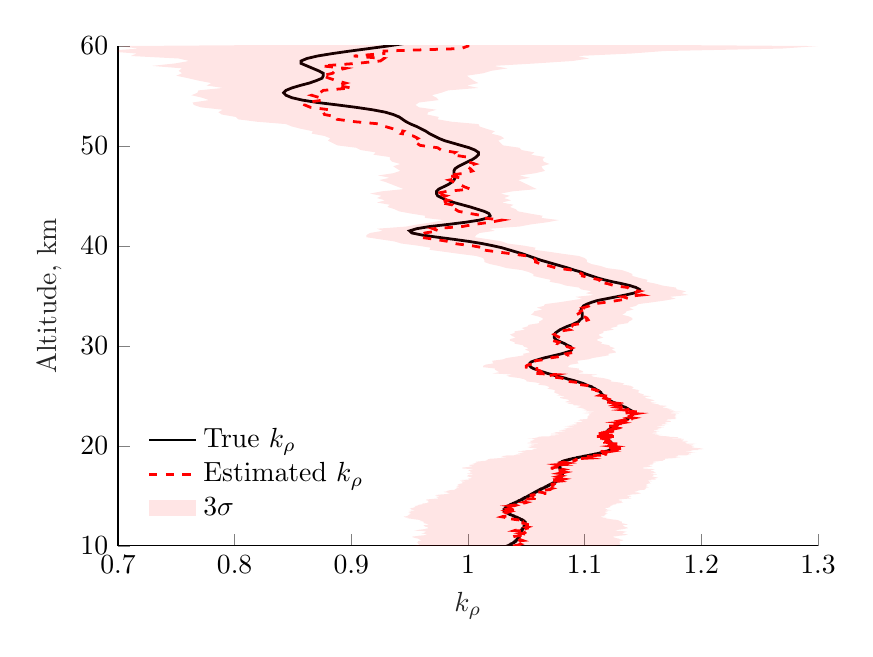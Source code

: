 % This file was created by matlab2tikz.
%
%The latest updates can be retrieved from
%  http://www.mathworks.com/matlabcentral/fileexchange/22022-matlab2tikz-matlab2tikz
%where you can also make suggestions and rate matlab2tikz.
%
\begin{tikzpicture}

\begin{axis}[%
width=3.5in,
height=2.5in,
at={(1.011in,0.642in)},
scale only axis,
xmin=0.7,
xmax=1.3,
xlabel style={font=\color{white!15!black}},
xlabel={$k_\rho$},
ymin=10,
ymax=60,
ylabel style={font=\color{white!15!black}},
ylabel={Altitude, km},
axis background/.style={fill=white},
axis x line*=bottom,
axis y line*=left,
legend style={at={(0.03,0.03)}, anchor=south west, legend cell align=left, align=left, fill=none, draw=none}
]
\addplot [color=black, line width=1.0pt]
  table[row sep=crcr]{%
0.484	125\\
0.484	124.688\\
0.489	124.377\\
0.509	124.065\\
0.533	123.754\\
0.559	123.444\\
0.588	123.133\\
0.619	122.823\\
0.65	122.513\\
0.682	122.203\\
0.722	121.894\\
0.781	121.585\\
0.865	121.276\\
0.969	120.967\\
1.075	120.659\\
1.165	120.35\\
1.237	120.042\\
1.282	119.735\\
1.321	119.427\\
1.375	119.12\\
1.427	118.813\\
1.452	118.507\\
1.425	118.2\\
1.364	117.894\\
1.299	117.588\\
1.258	117.283\\
1.239	116.977\\
1.221	116.672\\
1.188	116.367\\
1.146	116.063\\
1.134	115.758\\
1.195	115.454\\
1.349	115.15\\
1.542	114.847\\
1.688	114.543\\
1.695	114.24\\
1.593	113.938\\
1.495	113.635\\
1.529	113.333\\
1.71	113.031\\
1.934	112.729\\
2.124	112.427\\
2.249	112.126\\
2.318	111.825\\
2.326	111.524\\
2.26	111.224\\
2.144	110.924\\
2.016	110.624\\
1.909	110.324\\
1.832	110.025\\
1.773	109.725\\
1.734	109.426\\
1.717	109.128\\
1.718	108.829\\
1.717	108.531\\
1.69	108.233\\
1.633	107.936\\
1.562	107.638\\
1.503	107.341\\
1.469	107.044\\
1.459	106.748\\
1.466	106.451\\
1.481	106.155\\
1.504	105.859\\
1.532	105.564\\
1.566	105.269\\
1.601	104.974\\
1.623	104.679\\
1.616	104.384\\
1.575	104.09\\
1.52	103.796\\
1.478	103.502\\
1.471	103.209\\
1.479	102.916\\
1.476	102.623\\
1.437	102.33\\
1.37	102.037\\
1.301	101.745\\
1.247	101.453\\
1.214	101.162\\
1.192	100.87\\
1.175	100.579\\
1.167	100.288\\
1.174	99.998\\
1.201	99.707\\
1.245	99.417\\
1.301	99.127\\
1.362	98.838\\
1.417	98.549\\
1.45	98.26\\
1.454	97.971\\
1.434	97.682\\
1.41	97.394\\
1.392	97.106\\
1.375	96.818\\
1.353	96.531\\
1.319	96.244\\
1.282	95.957\\
1.248	95.67\\
1.215	95.384\\
1.187	95.097\\
1.172	94.811\\
1.185	94.526\\
1.238	94.24\\
1.315	93.955\\
1.391	93.671\\
1.436	93.386\\
1.439	93.102\\
1.411	92.818\\
1.37	92.534\\
1.332	92.25\\
1.302	91.967\\
1.275	91.684\\
1.246	91.401\\
1.214	91.119\\
1.186	90.837\\
1.165	90.555\\
1.152	90.273\\
1.137	89.992\\
1.11	89.711\\
1.066	89.43\\
1.007	89.149\\
0.943	88.869\\
0.885	88.589\\
0.839	88.309\\
0.804	88.029\\
0.778	87.75\\
0.759	87.471\\
0.745	87.192\\
0.734	86.914\\
0.725	86.636\\
0.716	86.358\\
0.709	86.08\\
0.702	85.803\\
0.699	85.525\\
0.7	85.249\\
0.711	84.972\\
0.737	84.696\\
0.781	84.42\\
0.839	84.144\\
0.894	83.868\\
0.927	83.593\\
0.925	83.318\\
0.895	83.043\\
0.856	82.769\\
0.824	82.495\\
0.811	82.221\\
0.814	81.947\\
0.828	81.674\\
0.848	81.401\\
0.869	81.128\\
0.886	80.855\\
0.893	80.583\\
0.884	80.311\\
0.862	80.039\\
0.836	79.768\\
0.813	79.496\\
0.802	79.226\\
0.801	78.955\\
0.806	78.685\\
0.814	78.414\\
0.821	78.145\\
0.827	77.875\\
0.829	77.606\\
0.827	77.337\\
0.824	77.068\\
0.824	76.8\\
0.826	76.531\\
0.83	76.264\\
0.836	75.996\\
0.844	75.729\\
0.857	75.462\\
0.878	75.195\\
0.898	74.928\\
0.912	74.662\\
0.912	74.396\\
0.901	74.13\\
0.888	73.865\\
0.879	73.6\\
0.879	73.335\\
0.886	73.071\\
0.893	72.806\\
0.895	72.542\\
0.888	72.279\\
0.875	72.015\\
0.866	71.752\\
0.869	71.49\\
0.893	71.227\\
0.93	70.965\\
0.971	70.703\\
0.996	70.441\\
0.994	70.18\\
0.97	69.919\\
0.938	69.658\\
0.916	69.398\\
0.911	69.138\\
0.917	68.878\\
0.924	68.618\\
0.926	68.359\\
0.92	68.1\\
0.91	67.842\\
0.9	67.583\\
0.891	67.325\\
0.886	67.067\\
0.885	66.81\\
0.888	66.553\\
0.894	66.296\\
0.903	66.039\\
0.911	65.783\\
0.919	65.527\\
0.926	65.271\\
0.931	65.016\\
0.937	64.761\\
0.945	64.506\\
0.956	64.252\\
0.97	63.998\\
0.99	63.744\\
1.012	63.49\\
1.037	63.237\\
1.059	62.984\\
1.074	62.732\\
1.077	62.479\\
1.065	62.227\\
1.041	61.976\\
1.014	61.724\\
0.991	61.473\\
0.977	61.222\\
0.97	60.972\\
0.964	60.722\\
0.957	60.472\\
0.945	60.222\\
0.931	59.973\\
0.915	59.724\\
0.899	59.476\\
0.884	59.228\\
0.871	58.98\\
0.862	58.732\\
0.857	58.485\\
0.857	58.238\\
0.862	57.991\\
0.867	57.745\\
0.872	57.499\\
0.876	57.253\\
0.876	57.008\\
0.875	56.763\\
0.87	56.518\\
0.864	56.273\\
0.856	56.029\\
0.849	55.786\\
0.844	55.542\\
0.842	55.299\\
0.844	55.056\\
0.849	54.814\\
0.858	54.572\\
0.871	54.33\\
0.888	54.089\\
0.904	53.848\\
0.918	53.607\\
0.929	53.367\\
0.936	53.127\\
0.941	52.887\\
0.944	52.648\\
0.947	52.409\\
0.951	52.171\\
0.956	51.933\\
0.96	51.695\\
0.964	51.458\\
0.967	51.221\\
0.971	50.985\\
0.975	50.749\\
0.98	50.513\\
0.987	50.278\\
0.994	50.043\\
1.001	49.809\\
1.006	49.575\\
1.009	49.341\\
1.009	49.108\\
1.007	48.876\\
1.004	48.644\\
1	48.412\\
0.996	48.181\\
0.992	47.95\\
0.989	47.72\\
0.988	47.49\\
0.988	47.261\\
0.988	47.032\\
0.989	46.804\\
0.988	46.576\\
0.986	46.349\\
0.983	46.122\\
0.979	45.896\\
0.975	45.671\\
0.973	45.445\\
0.973	45.221\\
0.974	44.997\\
0.978	44.773\\
0.982	44.55\\
0.988	44.328\\
0.995	44.106\\
1.002	43.885\\
1.008	43.665\\
1.014	43.445\\
1.018	43.226\\
1.019	43.007\\
1.017	42.789\\
1.01	42.572\\
0.998	42.355\\
0.983	42.139\\
0.967	41.924\\
0.956	41.709\\
0.95	41.495\\
0.952	41.282\\
0.961	41.069\\
0.974	40.857\\
0.988	40.646\\
1.001	40.436\\
1.012	40.226\\
1.021	40.017\\
1.029	39.809\\
1.035	39.602\\
1.041	39.395\\
1.047	39.189\\
1.052	38.984\\
1.057	38.78\\
1.062	38.577\\
1.068	38.375\\
1.074	38.173\\
1.08	37.973\\
1.086	37.773\\
1.091	37.574\\
1.097	37.376\\
1.101	37.18\\
1.106	36.984\\
1.111	36.789\\
1.117	36.595\\
1.124	36.402\\
1.132	36.21\\
1.139	36.019\\
1.144	35.829\\
1.147	35.64\\
1.146	35.453\\
1.142	35.266\\
1.135	35.081\\
1.127	34.896\\
1.119	34.713\\
1.111	34.531\\
1.106	34.35\\
1.102	34.17\\
1.099	33.991\\
1.098	33.813\\
1.097	33.637\\
1.097	33.461\\
1.098	33.287\\
1.098	33.114\\
1.098	32.942\\
1.098	32.771\\
1.096	32.602\\
1.095	32.434\\
1.092	32.267\\
1.089	32.101\\
1.085	31.936\\
1.082	31.773\\
1.079	31.611\\
1.077	31.45\\
1.075	31.29\\
1.074	31.132\\
1.074	30.975\\
1.074	30.819\\
1.075	30.665\\
1.077	30.512\\
1.08	30.36\\
1.083	30.209\\
1.085	30.06\\
1.088	29.912\\
1.089	29.766\\
1.089	29.621\\
1.088	29.477\\
1.084	29.335\\
1.08	29.194\\
1.075	29.054\\
1.07	28.916\\
1.065	28.779\\
1.061	28.643\\
1.057	28.509\\
1.054	28.376\\
1.053	28.245\\
1.053	28.115\\
1.053	27.986\\
1.054	27.859\\
1.056	27.733\\
1.059	27.609\\
1.061	27.486\\
1.065	27.364\\
1.068	27.244\\
1.072	27.125\\
1.075	27.008\\
1.079	26.892\\
1.083	26.777\\
1.086	26.664\\
1.09	26.552\\
1.093	26.442\\
1.096	26.333\\
1.099	26.226\\
1.101	26.119\\
1.103	26.015\\
1.106	25.912\\
1.107	25.81\\
1.109	25.71\\
1.11	25.611\\
1.112	25.513\\
1.113	25.417\\
1.114	25.323\\
1.114	25.229\\
1.115	25.138\\
1.116	25.047\\
1.117	24.958\\
1.117	24.87\\
1.118	24.784\\
1.119	24.699\\
1.12	24.615\\
1.121	24.533\\
1.123	24.452\\
1.124	24.372\\
1.126	24.294\\
1.127	24.217\\
1.129	24.141\\
1.13	24.067\\
1.132	23.993\\
1.133	23.921\\
1.135	23.851\\
1.136	23.781\\
1.137	23.713\\
1.138	23.646\\
1.139	23.58\\
1.14	23.515\\
1.14	23.452\\
1.141	23.39\\
1.141	23.329\\
1.141	23.269\\
1.141	23.21\\
1.141	23.152\\
1.14	23.096\\
1.14	23.04\\
1.14	22.986\\
1.139	22.932\\
1.139	22.88\\
1.138	22.829\\
1.138	22.779\\
1.137	22.729\\
1.137	22.681\\
1.136	22.634\\
1.135	22.588\\
1.135	22.542\\
1.134	22.498\\
1.133	22.455\\
1.133	22.412\\
1.132	22.371\\
1.131	22.33\\
1.131	22.29\\
1.13	22.251\\
1.13	22.213\\
1.129	22.176\\
1.128	22.14\\
1.128	22.104\\
1.127	22.069\\
1.127	22.035\\
1.126	22.002\\
1.126	21.969\\
1.125	21.938\\
1.125	21.907\\
1.125	21.877\\
1.124	21.847\\
1.124	21.818\\
1.123	21.79\\
1.123	21.763\\
1.123	21.736\\
1.122	21.71\\
1.122	21.684\\
1.122	21.66\\
1.122	21.635\\
1.121	21.612\\
1.121	21.589\\
1.121	21.566\\
1.121	21.545\\
1.12	21.523\\
1.12	21.503\\
1.12	21.483\\
1.12	21.463\\
1.12	21.444\\
1.12	21.425\\
1.12	21.407\\
1.119	21.39\\
1.119	21.373\\
1.119	21.356\\
1.119	21.34\\
1.119	21.324\\
1.119	21.309\\
1.119	21.294\\
1.119	21.28\\
1.119	21.266\\
1.119	21.253\\
1.119	21.24\\
1.119	21.227\\
1.119	21.215\\
1.119	21.203\\
1.118	21.191\\
1.118	21.18\\
1.118	21.169\\
1.118	21.159\\
1.118	21.148\\
1.118	21.139\\
1.118	21.129\\
1.118	21.12\\
1.118	21.111\\
1.118	21.103\\
1.118	21.094\\
1.118	21.086\\
1.118	21.079\\
1.118	21.071\\
1.118	21.064\\
1.118	21.057\\
1.118	21.05\\
1.118	21.044\\
1.118	21.038\\
1.118	21.032\\
1.118	21.026\\
1.118	21.021\\
1.118	21.015\\
1.118	21.01\\
1.118	21.005\\
1.118	21.001\\
1.118	20.996\\
1.118	20.992\\
1.118	20.988\\
1.118	20.984\\
1.118	20.98\\
1.118	20.977\\
1.118	20.973\\
1.118	20.97\\
1.118	20.967\\
1.118	20.964\\
1.118	20.961\\
1.118	20.958\\
1.118	20.956\\
1.118	20.953\\
1.118	20.951\\
1.118	20.949\\
1.118	20.946\\
1.118	20.944\\
1.118	20.943\\
1.118	20.941\\
1.118	20.939\\
1.118	20.938\\
1.118	20.936\\
1.118	20.935\\
1.118	20.933\\
1.118	20.932\\
1.118	20.931\\
1.118	20.93\\
1.118	20.929\\
1.118	20.928\\
1.118	20.927\\
1.118	20.926\\
1.118	20.925\\
1.118	20.924\\
1.118	20.924\\
1.118	20.923\\
1.118	20.922\\
1.118	20.922\\
1.118	20.921\\
1.118	20.921\\
1.118	20.92\\
1.118	20.92\\
1.118	20.919\\
1.118	20.919\\
1.118	20.918\\
1.118	20.918\\
1.118	20.918\\
1.118	20.917\\
1.118	20.917\\
1.118	20.917\\
1.118	20.916\\
1.118	20.916\\
1.118	20.916\\
1.118	20.915\\
1.118	20.915\\
1.118	20.915\\
1.118	20.914\\
1.118	20.914\\
1.118	20.913\\
1.118	20.913\\
1.118	20.913\\
1.118	20.912\\
1.118	20.912\\
1.118	20.911\\
1.118	20.911\\
1.118	20.91\\
1.118	20.91\\
1.118	20.909\\
1.118	20.909\\
1.118	20.908\\
1.118	20.907\\
1.118	20.907\\
1.118	20.906\\
1.118	20.905\\
1.118	20.904\\
1.118	20.903\\
1.118	20.903\\
1.118	20.902\\
1.118	20.901\\
1.118	20.9\\
1.118	20.898\\
1.118	20.897\\
1.118	20.896\\
1.118	20.895\\
1.118	20.894\\
1.118	20.892\\
1.118	20.891\\
1.118	20.889\\
1.118	20.888\\
1.118	20.886\\
1.118	20.885\\
1.118	20.883\\
1.118	20.881\\
1.118	20.88\\
1.118	20.878\\
1.118	20.876\\
1.118	20.874\\
1.118	20.872\\
1.118	20.87\\
1.118	20.867\\
1.119	20.865\\
1.119	20.863\\
1.119	20.86\\
1.119	20.858\\
1.119	20.855\\
1.119	20.853\\
1.119	20.85\\
1.119	20.847\\
1.119	20.844\\
1.119	20.842\\
1.119	20.839\\
1.119	20.835\\
1.119	20.832\\
1.119	20.829\\
1.119	20.826\\
1.119	20.822\\
1.119	20.819\\
1.119	20.815\\
1.119	20.812\\
1.119	20.808\\
1.119	20.804\\
1.119	20.8\\
1.119	20.796\\
1.119	20.792\\
1.119	20.788\\
1.119	20.784\\
1.119	20.78\\
1.119	20.775\\
1.119	20.771\\
1.119	20.766\\
1.119	20.762\\
1.119	20.757\\
1.119	20.752\\
1.119	20.747\\
1.119	20.742\\
1.119	20.737\\
1.119	20.732\\
1.119	20.726\\
1.119	20.721\\
1.119	20.716\\
1.119	20.71\\
1.119	20.704\\
1.119	20.699\\
1.119	20.693\\
1.119	20.687\\
1.119	20.681\\
1.119	20.675\\
1.119	20.669\\
1.119	20.662\\
1.119	20.656\\
1.119	20.649\\
1.119	20.643\\
1.12	20.636\\
1.12	20.629\\
1.12	20.622\\
1.12	20.616\\
1.12	20.608\\
1.12	20.601\\
1.12	20.594\\
1.12	20.587\\
1.12	20.579\\
1.12	20.572\\
1.12	20.564\\
1.12	20.556\\
1.12	20.548\\
1.12	20.541\\
1.12	20.532\\
1.12	20.524\\
1.12	20.516\\
1.12	20.508\\
1.121	20.499\\
1.121	20.491\\
1.121	20.482\\
1.121	20.473\\
1.121	20.465\\
1.121	20.456\\
1.121	20.447\\
1.121	20.438\\
1.121	20.428\\
1.121	20.419\\
1.121	20.41\\
1.121	20.4\\
1.122	20.39\\
1.122	20.381\\
1.122	20.371\\
1.122	20.361\\
1.122	20.351\\
1.122	20.341\\
1.122	20.33\\
1.122	20.32\\
1.122	20.31\\
1.122	20.299\\
1.122	20.289\\
1.123	20.278\\
1.123	20.267\\
1.123	20.256\\
1.123	20.245\\
1.123	20.234\\
1.123	20.223\\
1.123	20.211\\
1.123	20.2\\
1.123	20.188\\
1.123	20.176\\
1.124	20.165\\
1.124	20.153\\
1.124	20.141\\
1.124	20.129\\
1.124	20.117\\
1.124	20.104\\
1.124	20.092\\
1.124	20.08\\
1.124	20.067\\
1.124	20.054\\
1.124	20.042\\
1.124	20.029\\
1.125	20.016\\
1.125	20.003\\
1.125	19.989\\
1.125	19.976\\
1.125	19.963\\
1.125	19.949\\
1.125	19.936\\
1.125	19.922\\
1.125	19.908\\
1.125	19.894\\
1.125	19.88\\
1.125	19.866\\
1.125	19.852\\
1.125	19.838\\
1.125	19.823\\
1.125	19.809\\
1.124	19.794\\
1.124	19.779\\
1.124	19.764\\
1.124	19.75\\
1.124	19.735\\
1.124	19.719\\
1.124	19.704\\
1.124	19.689\\
1.123	19.673\\
1.123	19.658\\
1.123	19.642\\
1.123	19.627\\
1.122	19.611\\
1.122	19.595\\
1.122	19.579\\
1.122	19.563\\
1.121	19.546\\
1.121	19.53\\
1.121	19.514\\
1.12	19.497\\
1.12	19.48\\
1.119	19.464\\
1.119	19.447\\
1.118	19.43\\
1.118	19.413\\
1.117	19.396\\
1.117	19.378\\
1.116	19.361\\
1.116	19.344\\
1.115	19.326\\
1.114	19.309\\
1.114	19.291\\
1.113	19.273\\
1.112	19.255\\
1.112	19.237\\
1.111	19.219\\
1.11	19.201\\
1.109	19.182\\
1.109	19.164\\
1.108	19.145\\
1.107	19.127\\
1.106	19.108\\
1.105	19.089\\
1.105	19.07\\
1.104	19.051\\
1.103	19.032\\
1.102	19.013\\
1.101	18.993\\
1.1	18.974\\
1.099	18.954\\
1.099	18.935\\
1.098	18.915\\
1.097	18.895\\
1.096	18.875\\
1.095	18.855\\
1.094	18.835\\
1.094	18.815\\
1.093	18.795\\
1.092	18.774\\
1.091	18.754\\
1.09	18.733\\
1.09	18.712\\
1.089	18.692\\
1.088	18.671\\
1.087	18.65\\
1.087	18.629\\
1.086	18.607\\
1.085	18.586\\
1.085	18.565\\
1.084	18.543\\
1.083	18.522\\
1.083	18.5\\
1.082	18.478\\
1.082	18.456\\
1.081	18.434\\
1.081	18.412\\
1.081	18.39\\
1.08	18.368\\
1.08	18.345\\
1.08	18.323\\
1.079	18.3\\
1.079	18.278\\
1.079	18.255\\
1.079	18.232\\
1.079	18.209\\
1.078	18.186\\
1.078	18.163\\
1.078	18.14\\
1.078	18.116\\
1.078	18.093\\
1.078	18.07\\
1.078	18.046\\
1.078	18.022\\
1.078	17.998\\
1.078	17.975\\
1.078	17.951\\
1.078	17.926\\
1.078	17.902\\
1.078	17.878\\
1.078	17.854\\
1.079	17.829\\
1.079	17.805\\
1.079	17.78\\
1.079	17.755\\
1.079	17.73\\
1.079	17.705\\
1.079	17.68\\
1.079	17.655\\
1.08	17.63\\
1.08	17.605\\
1.08	17.579\\
1.08	17.554\\
1.08	17.528\\
1.08	17.503\\
1.08	17.477\\
1.08	17.451\\
1.081	17.425\\
1.081	17.399\\
1.081	17.373\\
1.081	17.347\\
1.081	17.32\\
1.081	17.294\\
1.081	17.268\\
1.081	17.241\\
1.081	17.214\\
1.081	17.188\\
1.081	17.161\\
1.081	17.134\\
1.081	17.107\\
1.081	17.08\\
1.08	17.052\\
1.08	17.025\\
1.08	16.998\\
1.08	16.97\\
1.08	16.943\\
1.08	16.915\\
1.08	16.887\\
1.08	16.86\\
1.079	16.832\\
1.079	16.804\\
1.079	16.776\\
1.079	16.747\\
1.078	16.719\\
1.078	16.691\\
1.078	16.662\\
1.078	16.634\\
1.077	16.605\\
1.077	16.576\\
1.077	16.548\\
1.076	16.519\\
1.076	16.49\\
1.076	16.461\\
1.075	16.432\\
1.075	16.402\\
1.075	16.373\\
1.074	16.344\\
1.074	16.314\\
1.073	16.285\\
1.073	16.255\\
1.072	16.225\\
1.072	16.196\\
1.071	16.166\\
1.071	16.136\\
1.07	16.106\\
1.07	16.076\\
1.069	16.045\\
1.069	16.015\\
1.068	15.985\\
1.068	15.954\\
1.067	15.924\\
1.067	15.893\\
1.066	15.862\\
1.066	15.832\\
1.065	15.801\\
1.065	15.77\\
1.064	15.739\\
1.063	15.708\\
1.063	15.676\\
1.062	15.645\\
1.062	15.614\\
1.061	15.582\\
1.061	15.551\\
1.06	15.519\\
1.06	15.487\\
1.059	15.456\\
1.059	15.424\\
1.058	15.392\\
1.058	15.36\\
1.057	15.328\\
1.057	15.296\\
1.056	15.263\\
1.056	15.231\\
1.055	15.199\\
1.055	15.166\\
1.054	15.134\\
1.054	15.101\\
1.053	15.068\\
1.053	15.036\\
1.052	15.003\\
1.052	14.97\\
1.051	14.937\\
1.051	14.904\\
1.05	14.871\\
1.049	14.837\\
1.049	14.804\\
1.048	14.771\\
1.048	14.737\\
1.047	14.704\\
1.047	14.67\\
1.046	14.636\\
1.046	14.603\\
1.045	14.569\\
1.044	14.535\\
1.044	14.501\\
1.043	14.467\\
1.043	14.433\\
1.042	14.398\\
1.041	14.364\\
1.041	14.33\\
1.04	14.295\\
1.039	14.261\\
1.039	14.226\\
1.038	14.192\\
1.037	14.157\\
1.037	14.122\\
1.036	14.087\\
1.036	14.052\\
1.035	14.017\\
1.034	13.982\\
1.034	13.947\\
1.034	13.912\\
1.033	13.877\\
1.033	13.841\\
1.032	13.806\\
1.032	13.77\\
1.032	13.735\\
1.032	13.699\\
1.031	13.664\\
1.031	13.628\\
1.031	13.592\\
1.031	13.556\\
1.031	13.52\\
1.032	13.484\\
1.032	13.448\\
1.032	13.412\\
1.032	13.375\\
1.033	13.339\\
1.033	13.303\\
1.034	13.266\\
1.035	13.23\\
1.035	13.193\\
1.036	13.157\\
1.036	13.12\\
1.037	13.083\\
1.038	13.046\\
1.039	13.009\\
1.039	12.972\\
1.04	12.935\\
1.041	12.898\\
1.042	12.861\\
1.042	12.824\\
1.043	12.787\\
1.044	12.749\\
1.044	12.712\\
1.045	12.674\\
1.046	12.637\\
1.046	12.599\\
1.047	12.562\\
1.047	12.524\\
1.048	12.486\\
1.048	12.448\\
1.048	12.41\\
1.049	12.373\\
1.049	12.335\\
1.049	12.296\\
1.049	12.258\\
1.049	12.22\\
1.049	12.182\\
1.049	12.144\\
1.049	12.105\\
1.049	12.067\\
1.049	12.028\\
1.049	11.99\\
1.048	11.951\\
1.048	11.913\\
1.048	11.874\\
1.048	11.835\\
1.048	11.796\\
1.047	11.758\\
1.047	11.719\\
1.047	11.68\\
1.047	11.641\\
1.046	11.602\\
1.046	11.562\\
1.046	11.523\\
1.046	11.484\\
1.046	11.445\\
1.045	11.405\\
1.045	11.366\\
1.045	11.327\\
1.045	11.287\\
1.045	11.248\\
1.045	11.208\\
1.045	11.168\\
1.044	11.129\\
1.044	11.089\\
1.044	11.049\\
1.044	11.009\\
1.044	10.969\\
1.044	10.929\\
1.044	10.889\\
1.044	10.849\\
1.043	10.809\\
1.043	10.769\\
1.043	10.729\\
1.043	10.689\\
1.042	10.648\\
1.042	10.608\\
1.042	10.568\\
1.041	10.527\\
1.041	10.487\\
1.041	10.446\\
1.04	10.406\\
1.04	10.365\\
1.039	10.324\\
1.039	10.284\\
1.038	10.243\\
1.037	10.202\\
1.037	10.161\\
1.036	10.12\\
1.036	10.079\\
1.035	10.039\\
1.034	9.998\\
1.038	9.956\\
1.038	9.956\\
};
\addlegendentry{True $k_\rho$}

\addplot [color=red, dashed, line width=1.0pt]
  table[row sep=crcr]{%
1	125\\
1	124.688\\
1	124.377\\
1	124.065\\
1	123.754\\
1	123.444\\
1	123.133\\
1	122.823\\
1	122.513\\
1	122.203\\
1	121.894\\
1	121.585\\
1	121.276\\
1	120.967\\
1	120.659\\
1	120.35\\
1	120.042\\
1	119.735\\
1	119.427\\
1	119.12\\
1	118.813\\
1	118.507\\
1	118.2\\
1	117.894\\
1	117.588\\
1	117.283\\
1	116.977\\
1	116.672\\
1	116.367\\
1	116.063\\
1	115.758\\
1	115.454\\
1	115.15\\
1	114.847\\
1	114.543\\
1	114.24\\
1	113.938\\
1	113.635\\
1	113.333\\
1	113.031\\
1	112.729\\
1	112.427\\
1	112.126\\
1	111.825\\
1	111.524\\
1	111.224\\
1	110.924\\
1	110.624\\
1	110.324\\
1	110.025\\
1	109.725\\
1	109.426\\
1	109.128\\
1	108.829\\
1	108.531\\
1	108.233\\
1	107.936\\
1	107.638\\
1	107.341\\
1	107.044\\
1	106.748\\
1	106.451\\
1	106.155\\
1	105.859\\
1	105.564\\
1	105.269\\
1	104.974\\
1	104.679\\
1	104.384\\
1	104.09\\
1	103.796\\
1	103.502\\
1	103.209\\
1	102.916\\
1	102.623\\
1	102.33\\
1	102.037\\
1	101.745\\
1	101.453\\
1	101.162\\
1	100.87\\
1	100.579\\
1	100.288\\
1	99.998\\
1	99.707\\
1	99.417\\
1	99.127\\
1	98.838\\
1	98.549\\
1	98.26\\
1	97.971\\
1	97.682\\
1	97.394\\
1	97.106\\
1	96.818\\
1	96.531\\
1	96.244\\
1	95.957\\
1	95.67\\
1	95.384\\
1	95.097\\
1	94.811\\
1	94.526\\
1	94.24\\
1	93.955\\
1	93.671\\
1	93.386\\
1	93.102\\
1	92.818\\
1	92.534\\
1	92.25\\
1	91.967\\
1	91.684\\
1	91.401\\
1	91.119\\
1	90.837\\
1	90.555\\
1	90.273\\
1	89.992\\
1	89.711\\
1	89.43\\
1	89.149\\
1	88.869\\
1	88.589\\
1	88.309\\
1	88.029\\
1	87.75\\
1	87.471\\
1	87.192\\
1	86.914\\
1	86.636\\
1	86.358\\
1	86.08\\
1	85.803\\
1	85.525\\
1	85.249\\
1	84.972\\
1	84.696\\
1	84.42\\
1	84.144\\
1	83.868\\
1	83.593\\
1	83.318\\
1	83.043\\
1	82.769\\
1	82.495\\
1	82.221\\
1	81.947\\
1	81.674\\
1	81.401\\
1	81.128\\
1	80.855\\
1	80.583\\
1	80.311\\
1	80.039\\
1	79.768\\
1	79.496\\
1	79.226\\
1	78.955\\
1	78.685\\
1	78.414\\
1	78.145\\
1	77.875\\
1	77.606\\
1	77.337\\
1	77.068\\
1	76.8\\
1	76.531\\
1	76.264\\
1	75.996\\
1	75.729\\
1	75.462\\
1	75.195\\
1	74.928\\
1	74.662\\
1	74.396\\
1	74.13\\
1	73.865\\
1	73.6\\
1	73.335\\
1	73.071\\
1	72.806\\
1	72.542\\
1	72.279\\
1	72.015\\
1	71.752\\
1	71.49\\
1	71.227\\
1	70.965\\
1	70.703\\
1	70.441\\
1	70.18\\
1	69.919\\
1	69.658\\
1	69.398\\
1	69.138\\
1	68.878\\
1	68.618\\
1	68.359\\
1	68.1\\
1	67.842\\
1	67.583\\
1	67.325\\
1	67.067\\
1	66.81\\
1	66.553\\
1	66.296\\
1	66.039\\
1	65.783\\
1	65.527\\
1	65.271\\
1	65.016\\
1	64.761\\
1	64.506\\
1	64.252\\
1	63.998\\
1	63.744\\
1	63.49\\
1	63.237\\
1	62.984\\
1	62.732\\
1	62.479\\
1	62.227\\
1	61.976\\
1	61.724\\
1	61.473\\
1	61.222\\
1	60.972\\
1	60.722\\
1	60.472\\
1	60.222\\
1	59.973\\
0.994	59.724\\
0.928	59.476\\
0.928	59.228\\
0.902	58.98\\
0.928	58.732\\
0.925	58.485\\
0.904	58.238\\
0.875	57.991\\
0.895	57.745\\
0.886	57.499\\
0.884	57.253\\
0.875	57.008\\
0.881	56.763\\
0.887	56.518\\
0.895	56.273\\
0.888	56.029\\
0.9	55.786\\
0.876	55.542\\
0.873	55.299\\
0.866	55.056\\
0.873	54.814\\
0.876	54.572\\
0.861	54.33\\
0.86	54.089\\
0.865	53.848\\
0.881	53.607\\
0.876	53.367\\
0.877	53.127\\
0.888	52.887\\
0.888	52.648\\
0.903	52.409\\
0.926	52.171\\
0.929	51.933\\
0.936	51.695\\
0.945	51.458\\
0.943	51.221\\
0.953	50.985\\
0.957	50.749\\
0.953	50.513\\
0.956	50.278\\
0.959	50.043\\
0.974	49.809\\
0.977	49.575\\
0.989	49.341\\
0.986	49.108\\
0.999	48.876\\
0.998	48.644\\
1	48.412\\
1.006	48.181\\
0.999	47.95\\
1.002	47.72\\
1.004	47.49\\
0.997	47.261\\
0.983	47.032\\
0.993	46.804\\
0.984	46.576\\
0.989	46.349\\
0.993	46.122\\
0.997	45.896\\
1.002	45.671\\
0.982	45.445\\
0.972	45.221\\
0.981	44.997\\
0.976	44.773\\
0.983	44.55\\
0.976	44.328\\
0.986	44.106\\
0.984	43.885\\
0.989	43.665\\
0.992	43.445\\
1.002	43.226\\
1.013	43.007\\
1.013	42.789\\
1.029	42.572\\
1.019	42.355\\
1.005	42.139\\
0.995	41.924\\
0.97	41.709\\
0.975	41.495\\
0.963	41.282\\
0.96	41.069\\
0.959	40.857\\
0.972	40.646\\
0.983	40.436\\
0.988	40.226\\
1.003	40.017\\
1.013	39.809\\
1.012	39.602\\
1.025	39.395\\
1.038	39.189\\
1.051	38.984\\
1.056	38.78\\
1.058	38.577\\
1.058	38.375\\
1.063	38.173\\
1.07	37.973\\
1.076	37.773\\
1.089	37.574\\
1.094	37.376\\
1.098	37.18\\
1.098	36.984\\
1.105	36.789\\
1.113	36.595\\
1.111	36.402\\
1.12	36.21\\
1.125	36.019\\
1.137	35.829\\
1.138	35.64\\
1.147	35.453\\
1.142	35.266\\
1.149	35.081\\
1.133	34.896\\
1.138	34.713\\
1.128	34.531\\
1.118	34.35\\
1.106	34.17\\
1.104	33.991\\
1.099	33.813\\
1.103	33.637\\
1.096	33.461\\
1.096	33.287\\
1.093	33.114\\
1.099	32.942\\
1.102	32.771\\
1.103	32.602\\
1.099	32.434\\
1.099	32.267\\
1.09	32.101\\
1.089	31.936\\
1.084	31.773\\
1.087	31.611\\
1.078	31.45\\
1.078	31.29\\
1.074	31.132\\
1.076	30.975\\
1.079	30.819\\
1.074	30.665\\
1.073	30.512\\
1.078	30.36\\
1.077	30.209\\
1.084	30.06\\
1.085	29.912\\
1.089	29.766\\
1.086	29.621\\
1.089	29.477\\
1.09	29.335\\
1.084	29.194\\
1.085	29.054\\
1.078	28.916\\
1.07	28.779\\
1.067	28.643\\
1.058	28.509\\
1.057	28.376\\
1.059	28.245\\
1.052	28.115\\
1.05	27.986\\
1.05	27.859\\
1.059	27.733\\
1.059	27.609\\
1.062	27.486\\
1.063	27.364\\
1.057	27.244\\
1.075	27.125\\
1.069	27.008\\
1.072	26.892\\
1.08	26.777\\
1.084	26.664\\
1.087	26.552\\
1.086	26.442\\
1.094	26.333\\
1.098	26.226\\
1.096	26.119\\
1.103	26.015\\
1.105	25.912\\
1.106	25.81\\
1.104	25.71\\
1.109	25.611\\
1.111	25.513\\
1.11	25.417\\
1.11	25.323\\
1.112	25.229\\
1.115	25.138\\
1.113	25.047\\
1.121	24.958\\
1.116	24.87\\
1.116	24.784\\
1.119	24.699\\
1.122	24.615\\
1.124	24.533\\
1.121	24.452\\
1.119	24.372\\
1.125	24.294\\
1.121	24.217\\
1.128	24.141\\
1.126	24.067\\
1.134	23.993\\
1.132	23.921\\
1.129	23.851\\
1.134	23.781\\
1.136	23.713\\
1.139	23.646\\
1.134	23.58\\
1.14	23.515\\
1.137	23.452\\
1.147	23.39\\
1.139	23.329\\
1.135	23.269\\
1.144	23.21\\
1.141	23.152\\
1.141	23.096\\
1.14	23.04\\
1.142	22.986\\
1.139	22.932\\
1.141	22.88\\
1.139	22.829\\
1.142	22.779\\
1.14	22.729\\
1.14	22.681\\
1.133	22.634\\
1.134	22.588\\
1.132	22.542\\
1.135	22.498\\
1.136	22.455\\
1.136	22.412\\
1.133	22.371\\
1.129	22.33\\
1.132	22.29\\
1.13	22.251\\
1.131	22.213\\
1.134	22.176\\
1.129	22.14\\
1.128	22.104\\
1.125	22.069\\
1.131	22.035\\
1.13	22.002\\
1.121	21.969\\
1.124	21.938\\
1.126	21.907\\
1.129	21.877\\
1.129	21.847\\
1.124	21.818\\
1.126	21.79\\
1.125	21.763\\
1.121	21.736\\
1.123	21.71\\
1.125	21.684\\
1.124	21.66\\
1.123	21.635\\
1.122	21.612\\
1.121	21.589\\
1.118	21.566\\
1.118	21.545\\
1.12	21.523\\
1.121	21.503\\
1.124	21.483\\
1.124	21.463\\
1.124	21.444\\
1.12	21.425\\
1.118	21.407\\
1.121	21.39\\
1.121	21.373\\
1.116	21.356\\
1.12	21.34\\
1.115	21.324\\
1.118	21.309\\
1.114	21.294\\
1.121	21.28\\
1.116	21.266\\
1.116	21.253\\
1.114	21.24\\
1.112	21.227\\
1.118	21.215\\
1.119	21.203\\
1.12	21.191\\
1.121	21.18\\
1.121	21.169\\
1.12	21.159\\
1.12	21.148\\
1.119	21.139\\
1.118	21.129\\
1.118	21.12\\
1.114	21.111\\
1.114	21.103\\
1.117	21.094\\
1.121	21.086\\
1.124	21.079\\
1.118	21.071\\
1.121	21.064\\
1.12	21.057\\
1.117	21.05\\
1.117	21.044\\
1.114	21.038\\
1.115	21.032\\
1.115	21.026\\
1.119	21.021\\
1.118	21.015\\
1.118	21.01\\
1.119	21.005\\
1.117	21.001\\
1.115	20.996\\
1.12	20.992\\
1.119	20.988\\
1.119	20.984\\
1.12	20.98\\
1.125	20.977\\
1.121	20.973\\
1.117	20.97\\
1.118	20.967\\
1.122	20.964\\
1.115	20.961\\
1.116	20.958\\
1.117	20.956\\
1.116	20.953\\
1.115	20.951\\
1.116	20.949\\
1.115	20.946\\
1.117	20.944\\
1.118	20.943\\
1.122	20.941\\
1.125	20.939\\
1.124	20.938\\
1.119	20.936\\
1.114	20.935\\
1.109	20.933\\
1.115	20.932\\
1.119	20.931\\
1.118	20.93\\
1.124	20.929\\
1.124	20.928\\
1.12	20.927\\
1.119	20.926\\
1.116	20.925\\
1.115	20.924\\
1.119	20.924\\
1.123	20.923\\
1.124	20.922\\
1.125	20.922\\
1.123	20.921\\
1.117	20.921\\
1.116	20.92\\
1.112	20.92\\
1.118	20.919\\
1.117	20.919\\
1.12	20.918\\
1.117	20.918\\
1.118	20.918\\
1.116	20.917\\
1.116	20.917\\
1.115	20.917\\
1.116	20.916\\
1.123	20.916\\
1.122	20.916\\
1.122	20.915\\
1.119	20.915\\
1.119	20.915\\
1.118	20.914\\
1.117	20.914\\
1.119	20.913\\
1.116	20.913\\
1.118	20.913\\
1.12	20.912\\
1.119	20.912\\
1.119	20.911\\
1.117	20.911\\
1.117	20.91\\
1.116	20.91\\
1.119	20.909\\
1.116	20.909\\
1.118	20.908\\
1.116	20.907\\
1.117	20.907\\
1.116	20.906\\
1.12	20.905\\
1.124	20.904\\
1.121	20.903\\
1.12	20.903\\
1.121	20.902\\
1.119	20.901\\
1.118	20.9\\
1.119	20.898\\
1.121	20.897\\
1.117	20.896\\
1.114	20.895\\
1.116	20.894\\
1.118	20.892\\
1.114	20.891\\
1.117	20.889\\
1.118	20.888\\
1.118	20.886\\
1.119	20.885\\
1.116	20.883\\
1.116	20.881\\
1.116	20.88\\
1.116	20.878\\
1.12	20.876\\
1.121	20.874\\
1.121	20.872\\
1.117	20.87\\
1.114	20.867\\
1.115	20.865\\
1.116	20.863\\
1.12	20.86\\
1.122	20.858\\
1.123	20.855\\
1.119	20.853\\
1.117	20.85\\
1.116	20.847\\
1.117	20.844\\
1.118	20.842\\
1.117	20.839\\
1.117	20.835\\
1.12	20.832\\
1.12	20.829\\
1.119	20.826\\
1.123	20.822\\
1.119	20.819\\
1.118	20.815\\
1.119	20.812\\
1.119	20.808\\
1.121	20.804\\
1.12	20.8\\
1.118	20.796\\
1.12	20.792\\
1.121	20.788\\
1.118	20.784\\
1.116	20.78\\
1.114	20.775\\
1.115	20.771\\
1.116	20.766\\
1.115	20.762\\
1.11	20.757\\
1.114	20.752\\
1.117	20.747\\
1.119	20.742\\
1.122	20.737\\
1.123	20.732\\
1.122	20.726\\
1.122	20.721\\
1.122	20.716\\
1.119	20.71\\
1.116	20.704\\
1.116	20.699\\
1.121	20.693\\
1.122	20.687\\
1.123	20.681\\
1.124	20.675\\
1.122	20.669\\
1.121	20.662\\
1.118	20.656\\
1.119	20.649\\
1.12	20.643\\
1.118	20.636\\
1.121	20.629\\
1.119	20.622\\
1.12	20.616\\
1.122	20.608\\
1.121	20.601\\
1.118	20.594\\
1.12	20.587\\
1.119	20.579\\
1.121	20.572\\
1.12	20.564\\
1.118	20.556\\
1.12	20.548\\
1.12	20.541\\
1.117	20.532\\
1.119	20.524\\
1.118	20.516\\
1.121	20.508\\
1.122	20.499\\
1.124	20.491\\
1.12	20.482\\
1.119	20.473\\
1.117	20.465\\
1.118	20.456\\
1.118	20.447\\
1.122	20.438\\
1.125	20.428\\
1.122	20.419\\
1.119	20.41\\
1.119	20.4\\
1.123	20.39\\
1.121	20.381\\
1.121	20.371\\
1.117	20.361\\
1.117	20.351\\
1.119	20.341\\
1.122	20.33\\
1.122	20.32\\
1.121	20.31\\
1.12	20.299\\
1.12	20.289\\
1.12	20.278\\
1.118	20.267\\
1.117	20.256\\
1.118	20.245\\
1.12	20.234\\
1.123	20.223\\
1.126	20.211\\
1.128	20.2\\
1.129	20.188\\
1.126	20.176\\
1.124	20.165\\
1.122	20.153\\
1.12	20.141\\
1.123	20.129\\
1.125	20.117\\
1.125	20.104\\
1.125	20.092\\
1.125	20.08\\
1.126	20.067\\
1.124	20.054\\
1.123	20.042\\
1.123	20.029\\
1.121	20.016\\
1.121	20.003\\
1.122	19.989\\
1.124	19.976\\
1.123	19.963\\
1.124	19.949\\
1.125	19.936\\
1.124	19.922\\
1.122	19.908\\
1.121	19.894\\
1.122	19.88\\
1.122	19.866\\
1.122	19.852\\
1.124	19.838\\
1.121	19.823\\
1.123	19.809\\
1.124	19.794\\
1.127	19.779\\
1.13	19.764\\
1.132	19.75\\
1.13	19.735\\
1.13	19.719\\
1.128	19.704\\
1.127	19.689\\
1.125	19.673\\
1.126	19.658\\
1.127	19.642\\
1.127	19.627\\
1.131	19.611\\
1.127	19.595\\
1.126	19.579\\
1.121	19.563\\
1.121	19.546\\
1.121	19.53\\
1.119	19.514\\
1.119	19.497\\
1.118	19.48\\
1.116	19.464\\
1.115	19.447\\
1.115	19.43\\
1.117	19.413\\
1.12	19.396\\
1.119	19.378\\
1.119	19.361\\
1.123	19.344\\
1.122	19.326\\
1.12	19.309\\
1.118	19.291\\
1.116	19.273\\
1.116	19.255\\
1.116	19.237\\
1.117	19.219\\
1.118	19.201\\
1.118	19.182\\
1.118	19.164\\
1.118	19.145\\
1.114	19.127\\
1.115	19.108\\
1.114	19.089\\
1.115	19.07\\
1.113	19.051\\
1.106	19.032\\
1.106	19.013\\
1.105	18.993\\
1.103	18.974\\
1.104	18.954\\
1.105	18.935\\
1.102	18.915\\
1.106	18.895\\
1.108	18.875\\
1.107	18.855\\
1.105	18.835\\
1.103	18.815\\
1.103	18.795\\
1.104	18.774\\
1.1	18.754\\
1.098	18.733\\
1.094	18.712\\
1.094	18.692\\
1.093	18.671\\
1.094	18.65\\
1.092	18.629\\
1.094	18.607\\
1.092	18.586\\
1.092	18.565\\
1.092	18.543\\
1.091	18.522\\
1.091	18.5\\
1.088	18.478\\
1.087	18.456\\
1.085	18.434\\
1.083	18.412\\
1.083	18.39\\
1.082	18.368\\
1.083	18.345\\
1.084	18.323\\
1.085	18.3\\
1.083	18.278\\
1.081	18.255\\
1.081	18.232\\
1.083	18.209\\
1.082	18.186\\
1.083	18.163\\
1.08	18.14\\
1.081	18.116\\
1.077	18.093\\
1.078	18.07\\
1.078	18.046\\
1.079	18.022\\
1.079	17.998\\
1.081	17.975\\
1.081	17.951\\
1.079	17.926\\
1.079	17.902\\
1.077	17.878\\
1.075	17.854\\
1.074	17.829\\
1.073	17.805\\
1.072	17.78\\
1.072	17.755\\
1.073	17.73\\
1.076	17.705\\
1.08	17.68\\
1.081	17.655\\
1.082	17.63\\
1.081	17.605\\
1.079	17.579\\
1.079	17.554\\
1.079	17.528\\
1.079	17.503\\
1.081	17.477\\
1.08	17.451\\
1.082	17.425\\
1.08	17.399\\
1.081	17.373\\
1.083	17.347\\
1.082	17.32\\
1.08	17.294\\
1.079	17.268\\
1.078	17.241\\
1.08	17.214\\
1.082	17.188\\
1.083	17.161\\
1.083	17.134\\
1.08	17.107\\
1.079	17.08\\
1.079	17.052\\
1.079	17.025\\
1.08	16.998\\
1.079	16.97\\
1.078	16.943\\
1.08	16.915\\
1.08	16.887\\
1.082	16.86\\
1.083	16.832\\
1.082	16.804\\
1.083	16.776\\
1.081	16.747\\
1.079	16.719\\
1.08	16.691\\
1.082	16.662\\
1.081	16.634\\
1.078	16.605\\
1.074	16.576\\
1.073	16.548\\
1.076	16.519\\
1.077	16.49\\
1.078	16.461\\
1.075	16.432\\
1.074	16.402\\
1.075	16.373\\
1.076	16.344\\
1.076	16.314\\
1.075	16.285\\
1.076	16.255\\
1.075	16.225\\
1.074	16.196\\
1.072	16.166\\
1.072	16.136\\
1.073	16.106\\
1.073	16.076\\
1.073	16.045\\
1.072	16.015\\
1.072	15.985\\
1.071	15.954\\
1.072	15.924\\
1.073	15.893\\
1.074	15.862\\
1.073	15.832\\
1.071	15.801\\
1.071	15.77\\
1.072	15.739\\
1.071	15.708\\
1.071	15.676\\
1.07	15.645\\
1.07	15.614\\
1.067	15.582\\
1.065	15.551\\
1.065	15.519\\
1.064	15.487\\
1.064	15.456\\
1.063	15.424\\
1.06	15.392\\
1.062	15.36\\
1.064	15.328\\
1.065	15.296\\
1.066	15.263\\
1.066	15.231\\
1.064	15.199\\
1.063	15.166\\
1.059	15.134\\
1.056	15.101\\
1.054	15.068\\
1.054	15.036\\
1.056	15.003\\
1.058	14.97\\
1.058	14.937\\
1.056	14.904\\
1.056	14.871\\
1.056	14.837\\
1.055	14.804\\
1.057	14.771\\
1.057	14.737\\
1.054	14.704\\
1.05	14.67\\
1.048	14.636\\
1.046	14.603\\
1.046	14.569\\
1.048	14.535\\
1.049	14.501\\
1.049	14.467\\
1.049	14.433\\
1.049	14.398\\
1.048	14.364\\
1.05	14.33\\
1.049	14.295\\
1.047	14.261\\
1.044	14.226\\
1.044	14.192\\
1.044	14.157\\
1.042	14.122\\
1.04	14.087\\
1.041	14.052\\
1.04	14.017\\
1.037	13.982\\
1.039	13.947\\
1.039	13.912\\
1.038	13.877\\
1.037	13.841\\
1.036	13.806\\
1.034	13.77\\
1.035	13.735\\
1.034	13.699\\
1.035	13.664\\
1.035	13.628\\
1.037	13.592\\
1.04	13.556\\
1.035	13.52\\
1.033	13.484\\
1.034	13.448\\
1.036	13.412\\
1.035	13.375\\
1.034	13.339\\
1.033	13.303\\
1.034	13.266\\
1.035	13.23\\
1.036	13.193\\
1.034	13.157\\
1.034	13.12\\
1.033	13.083\\
1.033	13.046\\
1.033	13.009\\
1.033	12.972\\
1.03	12.935\\
1.029	12.898\\
1.031	12.861\\
1.032	12.824\\
1.034	12.787\\
1.033	12.749\\
1.036	12.712\\
1.038	12.674\\
1.04	12.637\\
1.043	12.599\\
1.045	12.562\\
1.045	12.524\\
1.043	12.486\\
1.046	12.448\\
1.047	12.41\\
1.047	12.373\\
1.047	12.335\\
1.047	12.296\\
1.047	12.258\\
1.049	12.22\\
1.05	12.182\\
1.051	12.144\\
1.051	12.105\\
1.047	12.067\\
1.048	12.028\\
1.047	11.99\\
1.049	11.951\\
1.049	11.913\\
1.051	11.874\\
1.05	11.835\\
1.051	11.796\\
1.051	11.758\\
1.049	11.719\\
1.048	11.68\\
1.046	11.641\\
1.044	11.602\\
1.041	11.562\\
1.04	11.523\\
1.046	11.484\\
1.049	11.445\\
1.051	11.405\\
1.049	11.366\\
1.049	11.327\\
1.048	11.287\\
1.046	11.248\\
1.048	11.208\\
1.049	11.168\\
1.051	11.129\\
1.05	11.089\\
1.048	11.049\\
1.044	11.009\\
1.042	10.969\\
1.039	10.929\\
1.038	10.889\\
1.039	10.849\\
1.04	10.809\\
1.041	10.769\\
1.043	10.729\\
1.044	10.689\\
1.044	10.648\\
1.045	10.608\\
1.046	10.568\\
1.047	10.527\\
1.044	10.487\\
1.044	10.446\\
1.043	10.406\\
1.044	10.365\\
1.043	10.324\\
1.045	10.284\\
1.044	10.243\\
1.044	10.202\\
1.045	10.161\\
1.044	10.12\\
1.043	10.079\\
1.041	10.039\\
1.04	9.998\\
1.038	9.956\\
1.036	9.956\\
};
\addlegendentry{Estimated $k_\rho$}


\addplot[area legend, draw=black, fill=red, draw opacity=0, fill opacity=0.1]
table[row sep=crcr] {%
x	y\\
0.7	125\\
1	124.688\\
1	124.377\\
1	124.065\\
1	123.754\\
1	123.444\\
1	123.133\\
1	122.823\\
1	122.513\\
1	122.203\\
1	121.894\\
1	121.585\\
1	121.276\\
1	120.967\\
1	120.659\\
1	120.35\\
1	120.042\\
1	119.735\\
1	119.427\\
1	119.12\\
1	118.813\\
1	118.507\\
1	118.2\\
1	117.894\\
1	117.588\\
1	117.283\\
1	116.977\\
1	116.672\\
1	116.367\\
1	116.063\\
1	115.758\\
1	115.454\\
1	115.15\\
1	114.847\\
1	114.543\\
1	114.24\\
1	113.938\\
1	113.635\\
1	113.333\\
1	113.031\\
1	112.729\\
1	112.427\\
1	112.126\\
1	111.825\\
1	111.524\\
1	111.224\\
1	110.924\\
1	110.624\\
1	110.324\\
1	110.025\\
1	109.725\\
1	109.426\\
1	109.128\\
1	108.829\\
1	108.531\\
1	108.233\\
1	107.936\\
1	107.638\\
1	107.341\\
1	107.044\\
1	106.748\\
1	106.451\\
1	106.155\\
1	105.859\\
1	105.564\\
1	105.269\\
1	104.974\\
1	104.679\\
1	104.384\\
1	104.09\\
1	103.796\\
1	103.502\\
1	103.209\\
1	102.916\\
1	102.623\\
1	102.33\\
1	102.037\\
1	101.745\\
1	101.453\\
1	101.162\\
1	100.87\\
1	100.579\\
1	100.288\\
1	99.998\\
1	99.707\\
1	99.417\\
1	99.127\\
1	98.838\\
1	98.549\\
1	98.26\\
1	97.971\\
1	97.682\\
1	97.394\\
1	97.106\\
1	96.818\\
1	96.531\\
1	96.244\\
1	95.957\\
1	95.67\\
1	95.384\\
1	95.097\\
1	94.811\\
1	94.526\\
1	94.24\\
1	93.955\\
1	93.671\\
1	93.386\\
1	93.102\\
1	92.818\\
1	92.534\\
1	92.25\\
1	91.967\\
1	91.684\\
1	91.401\\
1	91.119\\
1	90.837\\
1	90.555\\
1	90.273\\
1	89.992\\
1	89.711\\
1	89.43\\
1	89.149\\
1	88.869\\
1	88.589\\
1	88.309\\
1	88.029\\
1	87.75\\
1	87.471\\
1	87.192\\
1	86.914\\
1	86.636\\
1	86.358\\
1	86.08\\
1	85.803\\
1	85.525\\
1	85.249\\
1	84.972\\
1	84.696\\
1	84.42\\
1	84.144\\
1	83.868\\
1	83.593\\
1	83.318\\
1	83.043\\
1	82.769\\
1	82.495\\
1	82.221\\
1	81.947\\
1	81.674\\
1	81.401\\
1	81.128\\
1	80.855\\
1	80.583\\
1	80.311\\
1	80.039\\
1	79.768\\
1	79.496\\
1	79.226\\
1	78.955\\
1	78.685\\
1	78.414\\
1	78.145\\
1	77.875\\
1	77.606\\
1	77.337\\
1	77.068\\
1	76.8\\
1	76.531\\
1	76.264\\
1	75.996\\
1	75.729\\
1	75.462\\
1	75.195\\
1	74.928\\
1	74.662\\
1	74.396\\
1	74.13\\
1	73.865\\
1	73.6\\
1	73.335\\
1	73.071\\
1	72.806\\
1	72.542\\
1	72.279\\
1	72.015\\
1	71.752\\
1	71.49\\
1	71.227\\
1	70.965\\
1	70.703\\
1	70.441\\
1	70.18\\
1	69.919\\
1	69.658\\
1	69.398\\
1	69.138\\
1	68.878\\
1	68.618\\
1	68.359\\
1	68.1\\
1	67.842\\
1	67.583\\
1	67.325\\
1	67.067\\
1	66.81\\
1	66.553\\
1	66.296\\
1	66.039\\
1	65.783\\
1	65.527\\
1	65.271\\
1	65.016\\
1	64.761\\
1	64.506\\
1	64.252\\
1	63.998\\
1	63.744\\
1	63.49\\
1	63.237\\
1	62.984\\
1	62.732\\
1	62.479\\
1	62.227\\
1	61.976\\
1	61.724\\
1	61.473\\
1	61.222\\
1	60.972\\
1	60.722\\
1	60.472\\
1	60.222\\
0.7	59.973\\
0.718	59.724\\
0.688	59.476\\
0.716	59.228\\
0.711	58.98\\
0.752	58.732\\
0.761	58.485\\
0.749	58.238\\
0.729	57.991\\
0.755	57.745\\
0.752	57.499\\
0.755	57.253\\
0.75	57.008\\
0.76	56.763\\
0.769	56.518\\
0.78	56.273\\
0.776	56.029\\
0.79	55.786\\
0.769	55.542\\
0.768	55.299\\
0.763	55.056\\
0.772	54.814\\
0.778	54.572\\
0.764	54.33\\
0.765	54.089\\
0.771	53.848\\
0.79	53.607\\
0.786	53.367\\
0.789	53.127\\
0.801	52.887\\
0.803	52.648\\
0.819	52.409\\
0.844	52.171\\
0.849	51.933\\
0.857	51.695\\
0.867	51.458\\
0.866	51.221\\
0.877	50.985\\
0.882	50.749\\
0.88	50.513\\
0.884	50.278\\
0.888	50.043\\
0.904	49.809\\
0.908	49.575\\
0.921	49.341\\
0.919	49.108\\
0.933	48.876\\
0.933	48.644\\
0.935	48.412\\
0.942	48.181\\
0.936	47.95\\
0.939	47.72\\
0.942	47.49\\
0.936	47.261\\
0.923	47.032\\
0.933	46.804\\
0.924	46.576\\
0.93	46.349\\
0.935	46.122\\
0.94	45.896\\
0.945	45.671\\
0.926	45.445\\
0.916	45.221\\
0.926	44.997\\
0.922	44.773\\
0.929	44.55\\
0.922	44.328\\
0.933	44.106\\
0.931	43.885\\
0.937	43.665\\
0.941	43.445\\
0.951	43.226\\
0.963	43.007\\
0.963	42.789\\
0.979	42.572\\
0.97	42.355\\
0.957	42.139\\
0.947	41.924\\
0.922	41.709\\
0.927	41.495\\
0.916	41.282\\
0.913	41.069\\
0.913	40.857\\
0.925	40.646\\
0.937	40.436\\
0.943	40.226\\
0.957	40.017\\
0.968	39.809\\
0.967	39.602\\
0.98	39.395\\
0.993	39.189\\
1.007	38.984\\
1.013	38.78\\
1.014	38.577\\
1.014	38.375\\
1.019	38.173\\
1.027	37.973\\
1.033	37.773\\
1.046	37.574\\
1.052	37.376\\
1.056	37.18\\
1.056	36.984\\
1.063	36.789\\
1.071	36.595\\
1.07	36.402\\
1.079	36.21\\
1.084	36.019\\
1.095	35.829\\
1.097	35.64\\
1.106	35.453\\
1.101	35.266\\
1.108	35.081\\
1.092	34.896\\
1.098	34.713\\
1.088	34.531\\
1.078	34.35\\
1.066	34.17\\
1.065	33.991\\
1.059	33.813\\
1.064	33.637\\
1.057	33.461\\
1.056	33.287\\
1.054	33.114\\
1.06	32.942\\
1.064	32.771\\
1.064	32.602\\
1.061	32.434\\
1.061	32.267\\
1.052	32.101\\
1.051	31.936\\
1.046	31.773\\
1.049	31.611\\
1.04	31.45\\
1.04	31.29\\
1.036	31.132\\
1.038	30.975\\
1.041	30.819\\
1.036	30.665\\
1.036	30.512\\
1.04	30.36\\
1.04	30.209\\
1.047	30.06\\
1.048	29.912\\
1.052	29.766\\
1.049	29.621\\
1.052	29.477\\
1.053	29.335\\
1.047	29.194\\
1.048	29.054\\
1.041	28.916\\
1.033	28.779\\
1.03	28.643\\
1.021	28.509\\
1.021	28.376\\
1.022	28.245\\
1.015	28.115\\
1.013	27.986\\
1.013	27.859\\
1.023	27.733\\
1.023	27.609\\
1.025	27.486\\
1.027	27.364\\
1.021	27.244\\
1.038	27.125\\
1.033	27.008\\
1.036	26.892\\
1.044	26.777\\
1.048	26.664\\
1.05	26.552\\
1.05	26.442\\
1.058	26.333\\
1.062	26.226\\
1.06	26.119\\
1.067	26.015\\
1.069	25.912\\
1.07	25.81\\
1.068	25.71\\
1.073	25.611\\
1.075	25.513\\
1.074	25.417\\
1.074	25.323\\
1.076	25.229\\
1.079	25.138\\
1.076	25.047\\
1.084	24.958\\
1.079	24.87\\
1.079	24.784\\
1.082	24.699\\
1.086	24.615\\
1.087	24.533\\
1.085	24.452\\
1.083	24.372\\
1.089	24.294\\
1.085	24.217\\
1.091	24.141\\
1.09	24.067\\
1.098	23.993\\
1.095	23.921\\
1.093	23.851\\
1.097	23.781\\
1.099	23.713\\
1.102	23.646\\
1.098	23.58\\
1.103	23.515\\
1.101	23.452\\
1.11	23.39\\
1.103	23.329\\
1.098	23.269\\
1.107	23.21\\
1.104	23.152\\
1.104	23.096\\
1.103	23.04\\
1.105	22.986\\
1.102	22.932\\
1.104	22.88\\
1.102	22.829\\
1.104	22.779\\
1.102	22.729\\
1.102	22.681\\
1.096	22.634\\
1.096	22.588\\
1.094	22.542\\
1.097	22.498\\
1.098	22.455\\
1.098	22.412\\
1.095	22.371\\
1.091	22.33\\
1.094	22.29\\
1.092	22.251\\
1.093	22.213\\
1.096	22.176\\
1.091	22.14\\
1.089	22.104\\
1.087	22.069\\
1.092	22.035\\
1.091	22.002\\
1.082	21.969\\
1.085	21.938\\
1.087	21.907\\
1.09	21.877\\
1.09	21.847\\
1.085	21.818\\
1.087	21.79\\
1.086	21.763\\
1.082	21.736\\
1.083	21.71\\
1.086	21.684\\
1.084	21.66\\
1.084	21.635\\
1.082	21.612\\
1.081	21.589\\
1.078	21.566\\
1.078	21.545\\
1.08	21.523\\
1.081	21.503\\
1.084	21.483\\
1.083	21.463\\
1.083	21.444\\
1.08	21.425\\
1.078	21.407\\
1.08	21.39\\
1.08	21.373\\
1.075	21.356\\
1.079	21.34\\
1.074	21.324\\
1.077	21.309\\
1.073	21.294\\
1.08	21.28\\
1.075	21.266\\
1.075	21.253\\
1.072	21.24\\
1.071	21.227\\
1.077	21.215\\
1.077	21.203\\
1.078	21.191\\
1.079	21.18\\
1.079	21.169\\
1.078	21.159\\
1.078	21.149\\
1.076	21.139\\
1.075	21.129\\
1.075	21.12\\
1.071	21.111\\
1.071	21.103\\
1.074	21.094\\
1.078	21.086\\
1.08	21.079\\
1.075	21.071\\
1.078	21.064\\
1.077	21.057\\
1.074	21.05\\
1.074	21.044\\
1.07	21.038\\
1.072	21.032\\
1.071	21.026\\
1.075	21.021\\
1.074	21.015\\
1.073	21.01\\
1.075	21.005\\
1.072	21.001\\
1.071	20.996\\
1.075	20.992\\
1.074	20.988\\
1.074	20.984\\
1.076	20.98\\
1.08	20.977\\
1.076	20.973\\
1.072	20.97\\
1.073	20.967\\
1.077	20.964\\
1.07	20.961\\
1.07	20.958\\
1.071	20.956\\
1.07	20.953\\
1.069	20.951\\
1.07	20.949\\
1.069	20.946\\
1.07	20.944\\
1.072	20.943\\
1.075	20.941\\
1.078	20.939\\
1.077	20.938\\
1.072	20.936\\
1.066	20.935\\
1.061	20.933\\
1.067	20.932\\
1.071	20.931\\
1.07	20.93\\
1.076	20.929\\
1.076	20.928\\
1.072	20.927\\
1.071	20.926\\
1.068	20.925\\
1.067	20.924\\
1.071	20.924\\
1.075	20.923\\
1.075	20.922\\
1.076	20.922\\
1.074	20.921\\
1.068	20.921\\
1.067	20.92\\
1.063	20.92\\
1.069	20.919\\
1.068	20.919\\
1.07	20.918\\
1.067	20.918\\
1.068	20.918\\
1.066	20.917\\
1.066	20.917\\
1.065	20.917\\
1.066	20.916\\
1.073	20.916\\
1.071	20.916\\
1.071	20.915\\
1.068	20.915\\
1.069	20.915\\
1.067	20.914\\
1.066	20.914\\
1.068	20.913\\
1.065	20.913\\
1.067	20.913\\
1.068	20.912\\
1.068	20.912\\
1.067	20.911\\
1.065	20.911\\
1.066	20.91\\
1.064	20.91\\
1.067	20.909\\
1.064	20.909\\
1.066	20.908\\
1.064	20.907\\
1.065	20.907\\
1.063	20.906\\
1.067	20.905\\
1.071	20.904\\
1.068	20.903\\
1.067	20.903\\
1.068	20.902\\
1.066	20.901\\
1.065	20.9\\
1.065	20.898\\
1.067	20.897\\
1.063	20.896\\
1.06	20.895\\
1.062	20.894\\
1.064	20.892\\
1.06	20.891\\
1.063	20.889\\
1.063	20.888\\
1.064	20.886\\
1.064	20.885\\
1.061	20.883\\
1.061	20.881\\
1.061	20.88\\
1.061	20.878\\
1.064	20.876\\
1.065	20.874\\
1.065	20.872\\
1.061	20.87\\
1.058	20.867\\
1.059	20.865\\
1.06	20.863\\
1.064	20.86\\
1.065	20.858\\
1.067	20.855\\
1.062	20.853\\
1.06	20.85\\
1.059	20.847\\
1.06	20.844\\
1.061	20.842\\
1.06	20.839\\
1.06	20.835\\
1.062	20.832\\
1.063	20.829\\
1.061	20.826\\
1.066	20.822\\
1.062	20.819\\
1.06	20.815\\
1.061	20.812\\
1.061	20.808\\
1.063	20.804\\
1.061	20.8\\
1.059	20.796\\
1.061	20.792\\
1.063	20.788\\
1.059	20.784\\
1.057	20.78\\
1.055	20.775\\
1.056	20.771\\
1.057	20.766\\
1.056	20.762\\
1.051	20.757\\
1.054	20.752\\
1.057	20.747\\
1.059	20.742\\
1.062	20.737\\
1.063	20.732\\
1.061	20.726\\
1.061	20.721\\
1.061	20.716\\
1.058	20.71\\
1.055	20.704\\
1.055	20.699\\
1.06	20.693\\
1.061	20.687\\
1.062	20.681\\
1.062	20.675\\
1.061	20.669\\
1.059	20.662\\
1.057	20.656\\
1.057	20.649\\
1.058	20.643\\
1.056	20.636\\
1.059	20.629\\
1.057	20.622\\
1.058	20.616\\
1.06	20.608\\
1.059	20.601\\
1.055	20.594\\
1.057	20.587\\
1.056	20.579\\
1.058	20.572\\
1.057	20.564\\
1.055	20.556\\
1.057	20.548\\
1.057	20.541\\
1.053	20.532\\
1.056	20.524\\
1.054	20.516\\
1.057	20.508\\
1.058	20.499\\
1.06	20.491\\
1.056	20.482\\
1.055	20.473\\
1.053	20.465\\
1.054	20.456\\
1.053	20.447\\
1.057	20.438\\
1.06	20.428\\
1.057	20.419\\
1.054	20.41\\
1.054	20.4\\
1.058	20.39\\
1.056	20.381\\
1.056	20.371\\
1.052	20.361\\
1.051	20.351\\
1.053	20.341\\
1.056	20.33\\
1.056	20.32\\
1.055	20.31\\
1.054	20.299\\
1.053	20.289\\
1.054	20.278\\
1.052	20.267\\
1.051	20.256\\
1.052	20.245\\
1.053	20.234\\
1.056	20.223\\
1.059	20.211\\
1.061	20.2\\
1.062	20.188\\
1.059	20.176\\
1.056	20.165\\
1.054	20.153\\
1.052	20.141\\
1.055	20.129\\
1.058	20.117\\
1.057	20.104\\
1.057	20.092\\
1.057	20.08\\
1.058	20.067\\
1.056	20.054\\
1.054	20.042\\
1.054	20.029\\
1.052	20.016\\
1.053	20.003\\
1.053	19.989\\
1.055	19.976\\
1.054	19.963\\
1.055	19.949\\
1.056	19.936\\
1.055	19.922\\
1.053	19.908\\
1.051	19.894\\
1.053	19.88\\
1.053	19.866\\
1.052	19.852\\
1.055	19.838\\
1.051	19.823\\
1.053	19.809\\
1.054	19.794\\
1.057	19.779\\
1.06	19.764\\
1.062	19.75\\
1.059	19.735\\
1.06	19.719\\
1.058	19.704\\
1.056	19.689\\
1.055	19.673\\
1.056	19.658\\
1.056	19.642\\
1.056	19.627\\
1.059	19.611\\
1.056	19.595\\
1.055	19.579\\
1.05	19.563\\
1.05	19.546\\
1.049	19.53\\
1.047	19.514\\
1.047	19.497\\
1.046	19.48\\
1.044	19.464\\
1.043	19.447\\
1.043	19.43\\
1.045	19.413\\
1.047	19.396\\
1.047	19.378\\
1.046	19.361\\
1.051	19.344\\
1.049	19.326\\
1.047	19.309\\
1.045	19.291\\
1.044	19.273\\
1.043	19.255\\
1.043	19.237\\
1.044	19.219\\
1.045	19.201\\
1.045	19.182\\
1.045	19.164\\
1.045	19.145\\
1.041	19.127\\
1.042	19.108\\
1.04	19.089\\
1.042	19.07\\
1.039	19.051\\
1.033	19.032\\
1.032	19.013\\
1.031	18.993\\
1.029	18.974\\
1.03	18.954\\
1.031	18.935\\
1.028	18.915\\
1.031	18.895\\
1.033	18.875\\
1.033	18.855\\
1.031	18.835\\
1.029	18.815\\
1.028	18.795\\
1.029	18.774\\
1.025	18.754\\
1.023	18.733\\
1.019	18.712\\
1.019	18.692\\
1.017	18.671\\
1.019	18.65\\
1.017	18.629\\
1.018	18.607\\
1.016	18.586\\
1.016	18.565\\
1.017	18.543\\
1.015	18.522\\
1.015	18.5\\
1.012	18.478\\
1.011	18.456\\
1.009	18.434\\
1.007	18.412\\
1.007	18.39\\
1.006	18.368\\
1.007	18.345\\
1.008	18.323\\
1.008	18.3\\
1.007	18.278\\
1.004	18.255\\
1.005	18.232\\
1.006	18.209\\
1.006	18.186\\
1.006	18.163\\
1.004	18.14\\
1.004	18.116\\
1.001	18.093\\
1.001	18.07\\
1.001	18.046\\
1.002	18.022\\
1.002	17.998\\
1.004	17.975\\
1.004	17.951\\
1.002	17.926\\
1.001	17.902\\
1	17.878\\
0.998	17.854\\
0.996	17.829\\
0.995	17.805\\
0.995	17.78\\
0.995	17.755\\
0.996	17.73\\
0.999	17.705\\
1.002	17.68\\
1.004	17.655\\
1.005	17.63\\
1.003	17.605\\
1.001	17.579\\
1.001	17.554\\
1.001	17.528\\
1	17.503\\
1.002	17.477\\
1.002	17.451\\
1.003	17.425\\
1.002	17.399\\
1.002	17.373\\
1.004	17.347\\
1.003	17.32\\
1.001	17.294\\
1	17.268\\
0.999	17.241\\
1.001	17.214\\
1.004	17.188\\
1.004	17.161\\
1.004	17.134\\
1.001	17.107\\
1	17.08\\
1	17.052\\
1	17.025\\
1	16.998\\
0.999	16.97\\
0.999	16.943\\
1.001	16.915\\
1.001	16.887\\
1.002	16.86\\
1.004	16.832\\
1.003	16.804\\
1.003	16.776\\
1.002	16.747\\
1	16.719\\
1	16.691\\
1.002	16.662\\
1.001	16.634\\
0.998	16.605\\
0.994	16.576\\
0.993	16.548\\
0.996	16.519\\
0.997	16.49\\
0.998	16.461\\
0.995	16.432\\
0.994	16.402\\
0.995	16.373\\
0.996	16.344\\
0.995	16.314\\
0.995	16.285\\
0.996	16.255\\
0.994	16.225\\
0.993	16.196\\
0.992	16.166\\
0.991	16.136\\
0.992	16.106\\
0.993	16.076\\
0.992	16.045\\
0.991	16.015\\
0.991	15.985\\
0.99	15.954\\
0.991	15.924\\
0.992	15.893\\
0.993	15.862\\
0.991	15.832\\
0.99	15.801\\
0.99	15.77\\
0.991	15.739\\
0.99	15.708\\
0.989	15.676\\
0.989	15.645\\
0.989	15.614\\
0.986	15.582\\
0.984	15.551\\
0.983	15.519\\
0.982	15.487\\
0.982	15.456\\
0.981	15.424\\
0.979	15.392\\
0.98	15.36\\
0.982	15.328\\
0.983	15.296\\
0.984	15.263\\
0.985	15.231\\
0.982	15.199\\
0.981	15.166\\
0.977	15.134\\
0.974	15.101\\
0.972	15.068\\
0.972	15.036\\
0.974	15.003\\
0.976	14.97\\
0.975	14.937\\
0.973	14.904\\
0.974	14.871\\
0.974	14.837\\
0.973	14.804\\
0.975	14.771\\
0.975	14.737\\
0.971	14.704\\
0.968	14.67\\
0.965	14.636\\
0.964	14.603\\
0.964	14.569\\
0.965	14.535\\
0.966	14.501\\
0.966	14.467\\
0.966	14.433\\
0.966	14.398\\
0.965	14.364\\
0.967	14.33\\
0.966	14.295\\
0.964	14.261\\
0.961	14.226\\
0.961	14.192\\
0.961	14.157\\
0.959	14.122\\
0.957	14.087\\
0.957	14.052\\
0.957	14.017\\
0.954	13.982\\
0.955	13.947\\
0.955	13.912\\
0.955	13.877\\
0.954	13.841\\
0.953	13.806\\
0.951	13.77\\
0.951	13.735\\
0.95	13.699\\
0.952	13.664\\
0.951	13.628\\
0.953	13.592\\
0.956	13.556\\
0.952	13.52\\
0.949	13.484\\
0.95	13.448\\
0.952	13.412\\
0.951	13.375\\
0.95	13.339\\
0.949	13.303\\
0.95	13.266\\
0.951	13.23\\
0.951	13.193\\
0.95	13.157\\
0.95	13.12\\
0.949	13.083\\
0.948	13.046\\
0.949	13.009\\
0.949	12.972\\
0.945	12.935\\
0.945	12.898\\
0.946	12.861\\
0.947	12.824\\
0.95	12.787\\
0.948	12.749\\
0.951	12.712\\
0.953	12.674\\
0.955	12.637\\
0.958	12.599\\
0.96	12.562\\
0.96	12.524\\
0.958	12.486\\
0.961	12.448\\
0.962	12.41\\
0.962	12.373\\
0.962	12.335\\
0.962	12.296\\
0.962	12.258\\
0.964	12.22\\
0.965	12.182\\
0.966	12.144\\
0.966	12.105\\
0.962	12.067\\
0.963	12.028\\
0.962	11.99\\
0.964	11.951\\
0.963	11.913\\
0.966	11.874\\
0.965	11.835\\
0.966	11.796\\
0.966	11.758\\
0.964	11.719\\
0.963	11.68\\
0.961	11.641\\
0.958	11.602\\
0.956	11.562\\
0.954	11.523\\
0.96	11.484\\
0.963	11.445\\
0.965	11.405\\
0.963	11.366\\
0.963	11.327\\
0.962	11.287\\
0.96	11.248\\
0.962	11.208\\
0.964	11.168\\
0.965	11.129\\
0.964	11.089\\
0.962	11.049\\
0.958	11.009\\
0.956	10.969\\
0.953	10.929\\
0.952	10.889\\
0.953	10.849\\
0.954	10.809\\
0.955	10.769\\
0.957	10.729\\
0.958	10.689\\
0.958	10.648\\
0.959	10.608\\
0.96	10.568\\
0.96	10.527\\
0.958	10.487\\
0.957	10.446\\
0.957	10.406\\
0.957	10.365\\
0.956	10.324\\
0.958	10.284\\
0.957	10.243\\
0.957	10.202\\
0.959	10.161\\
0.958	10.12\\
0.957	10.079\\
0.955	10.039\\
0.953	9.998\\
0.952	9.956\\
0.949	9.956\\
1.122	9.956\\
1.124	9.956\\
1.126	9.998\\
1.128	10.039\\
1.13	10.079\\
1.13	10.12\\
1.131	10.161\\
1.13	10.202\\
1.13	10.243\\
1.131	10.284\\
1.129	10.324\\
1.13	10.365\\
1.13	10.406\\
1.13	10.446\\
1.131	10.487\\
1.133	10.527\\
1.133	10.568\\
1.132	10.608\\
1.13	10.648\\
1.13	10.689\\
1.129	10.729\\
1.127	10.769\\
1.126	10.809\\
1.125	10.849\\
1.124	10.889\\
1.125	10.929\\
1.128	10.969\\
1.13	11.009\\
1.134	11.049\\
1.136	11.089\\
1.137	11.129\\
1.135	11.168\\
1.133	11.208\\
1.132	11.248\\
1.133	11.287\\
1.134	11.327\\
1.135	11.366\\
1.136	11.405\\
1.134	11.445\\
1.131	11.484\\
1.125	11.523\\
1.127	11.562\\
1.129	11.602\\
1.132	11.641\\
1.134	11.68\\
1.135	11.719\\
1.137	11.758\\
1.137	11.796\\
1.136	11.835\\
1.136	11.874\\
1.134	11.913\\
1.134	11.951\\
1.133	11.99\\
1.133	12.028\\
1.132	12.067\\
1.136	12.105\\
1.137	12.144\\
1.135	12.182\\
1.134	12.22\\
1.132	12.258\\
1.132	12.296\\
1.132	12.335\\
1.132	12.373\\
1.132	12.41\\
1.131	12.448\\
1.128	12.486\\
1.13	12.524\\
1.129	12.562\\
1.127	12.599\\
1.124	12.637\\
1.122	12.674\\
1.12	12.712\\
1.117	12.749\\
1.119	12.787\\
1.116	12.824\\
1.115	12.861\\
1.114	12.898\\
1.114	12.935\\
1.118	12.972\\
1.117	13.009\\
1.117	13.046\\
1.117	13.083\\
1.118	13.12\\
1.118	13.157\\
1.12	13.193\\
1.119	13.23\\
1.118	13.266\\
1.117	13.303\\
1.118	13.339\\
1.119	13.375\\
1.12	13.412\\
1.118	13.448\\
1.117	13.484\\
1.119	13.52\\
1.123	13.556\\
1.121	13.592\\
1.119	13.628\\
1.119	13.664\\
1.117	13.699\\
1.118	13.735\\
1.118	13.77\\
1.12	13.806\\
1.121	13.841\\
1.122	13.877\\
1.122	13.912\\
1.122	13.947\\
1.121	13.982\\
1.123	14.017\\
1.124	14.052\\
1.123	14.087\\
1.125	14.122\\
1.127	14.157\\
1.127	14.192\\
1.127	14.226\\
1.13	14.261\\
1.132	14.295\\
1.133	14.33\\
1.131	14.364\\
1.132	14.398\\
1.132	14.433\\
1.131	14.467\\
1.132	14.501\\
1.13	14.535\\
1.129	14.569\\
1.129	14.603\\
1.13	14.636\\
1.133	14.67\\
1.136	14.704\\
1.14	14.737\\
1.14	14.771\\
1.138	14.804\\
1.138	14.837\\
1.138	14.871\\
1.138	14.904\\
1.14	14.937\\
1.14	14.97\\
1.139	15.003\\
1.136	15.036\\
1.136	15.068\\
1.139	15.101\\
1.141	15.134\\
1.145	15.166\\
1.146	15.199\\
1.148	15.231\\
1.148	15.263\\
1.147	15.296\\
1.146	15.328\\
1.143	15.36\\
1.142	15.392\\
1.144	15.424\\
1.145	15.456\\
1.145	15.487\\
1.146	15.519\\
1.147	15.551\\
1.149	15.582\\
1.152	15.614\\
1.151	15.645\\
1.152	15.676\\
1.152	15.708\\
1.153	15.739\\
1.152	15.77\\
1.152	15.801\\
1.154	15.832\\
1.155	15.862\\
1.154	15.893\\
1.153	15.924\\
1.152	15.954\\
1.153	15.985\\
1.152	16.015\\
1.154	16.045\\
1.154	16.076\\
1.153	16.106\\
1.153	16.136\\
1.153	16.166\\
1.154	16.196\\
1.155	16.225\\
1.157	16.255\\
1.156	16.285\\
1.156	16.314\\
1.156	16.344\\
1.155	16.373\\
1.155	16.402\\
1.155	16.432\\
1.158	16.461\\
1.157	16.49\\
1.156	16.519\\
1.153	16.548\\
1.154	16.576\\
1.157	16.605\\
1.161	16.634\\
1.161	16.662\\
1.16	16.691\\
1.159	16.719\\
1.161	16.747\\
1.162	16.776\\
1.162	16.804\\
1.163	16.832\\
1.161	16.86\\
1.16	16.887\\
1.159	16.915\\
1.157	16.943\\
1.158	16.97\\
1.159	16.998\\
1.158	17.025\\
1.159	17.052\\
1.158	17.08\\
1.159	17.107\\
1.162	17.134\\
1.162	17.161\\
1.161	17.188\\
1.158	17.214\\
1.156	17.241\\
1.158	17.268\\
1.159	17.294\\
1.161	17.32\\
1.161	17.347\\
1.159	17.373\\
1.159	17.399\\
1.16	17.425\\
1.158	17.451\\
1.159	17.477\\
1.157	17.503\\
1.157	17.528\\
1.157	17.554\\
1.157	17.579\\
1.159	17.605\\
1.16	17.63\\
1.159	17.655\\
1.158	17.68\\
1.154	17.705\\
1.151	17.73\\
1.15	17.755\\
1.15	17.78\\
1.15	17.805\\
1.151	17.829\\
1.153	17.854\\
1.155	17.878\\
1.156	17.902\\
1.157	17.926\\
1.158	17.951\\
1.158	17.975\\
1.156	17.998\\
1.156	18.022\\
1.155	18.046\\
1.154	18.07\\
1.154	18.093\\
1.158	18.116\\
1.157	18.14\\
1.159	18.163\\
1.159	18.186\\
1.159	18.209\\
1.158	18.232\\
1.157	18.255\\
1.159	18.278\\
1.161	18.3\\
1.16	18.323\\
1.159	18.345\\
1.158	18.368\\
1.159	18.39\\
1.159	18.412\\
1.161	18.434\\
1.163	18.456\\
1.164	18.478\\
1.167	18.5\\
1.166	18.522\\
1.168	18.543\\
1.167	18.565\\
1.167	18.586\\
1.169	18.607\\
1.167	18.629\\
1.169	18.65\\
1.168	18.671\\
1.169	18.692\\
1.169	18.712\\
1.172	18.733\\
1.175	18.754\\
1.178	18.774\\
1.178	18.795\\
1.178	18.815\\
1.18	18.835\\
1.182	18.855\\
1.182	18.875\\
1.18	18.895\\
1.176	18.915\\
1.18	18.935\\
1.178	18.954\\
1.177	18.974\\
1.179	18.993\\
1.18	19.013\\
1.18	19.032\\
1.187	19.051\\
1.189	19.07\\
1.187	19.089\\
1.189	19.108\\
1.188	19.127\\
1.191	19.145\\
1.191	19.164\\
1.191	19.182\\
1.191	19.201\\
1.19	19.219\\
1.189	19.237\\
1.189	19.255\\
1.189	19.273\\
1.19	19.291\\
1.192	19.309\\
1.194	19.326\\
1.196	19.344\\
1.191	19.361\\
1.192	19.378\\
1.192	19.396\\
1.189	19.413\\
1.187	19.43\\
1.187	19.447\\
1.187	19.464\\
1.189	19.48\\
1.191	19.497\\
1.19	19.514\\
1.192	19.53\\
1.193	19.546\\
1.192	19.563\\
1.197	19.579\\
1.198	19.595\\
1.202	19.611\\
1.198	19.627\\
1.197	19.642\\
1.197	19.658\\
1.196	19.673\\
1.197	19.689\\
1.199	19.704\\
1.2	19.719\\
1.2	19.735\\
1.202	19.75\\
1.2	19.764\\
1.197	19.779\\
1.194	19.794\\
1.193	19.809\\
1.19	19.823\\
1.194	19.838\\
1.192	19.852\\
1.192	19.866\\
1.192	19.88\\
1.19	19.894\\
1.191	19.908\\
1.193	19.922\\
1.194	19.936\\
1.193	19.949\\
1.192	19.963\\
1.193	19.976\\
1.191	19.989\\
1.19	20.003\\
1.189	20.016\\
1.191	20.029\\
1.191	20.042\\
1.192	20.054\\
1.194	20.067\\
1.193	20.08\\
1.193	20.092\\
1.193	20.104\\
1.193	20.117\\
1.19	20.129\\
1.187	20.141\\
1.189	20.153\\
1.191	20.165\\
1.194	20.176\\
1.196	20.188\\
1.195	20.2\\
1.193	20.211\\
1.19	20.223\\
1.186	20.234\\
1.185	20.245\\
1.184	20.256\\
1.185	20.267\\
1.187	20.278\\
1.186	20.289\\
1.187	20.299\\
1.187	20.31\\
1.188	20.32\\
1.187	20.33\\
1.184	20.341\\
1.183	20.351\\
1.183	20.361\\
1.186	20.371\\
1.186	20.381\\
1.188	20.39\\
1.184	20.4\\
1.184	20.41\\
1.186	20.419\\
1.189	20.428\\
1.186	20.438\\
1.182	20.447\\
1.183	20.456\\
1.181	20.465\\
1.183	20.473\\
1.184	20.482\\
1.188	20.491\\
1.186	20.499\\
1.184	20.508\\
1.182	20.516\\
1.183	20.524\\
1.18	20.532\\
1.184	20.541\\
1.183	20.548\\
1.181	20.556\\
1.183	20.564\\
1.184	20.572\\
1.182	20.579\\
1.182	20.587\\
1.18	20.594\\
1.184	20.601\\
1.185	20.608\\
1.182	20.616\\
1.181	20.622\\
1.183	20.629\\
1.18	20.636\\
1.181	20.643\\
1.18	20.649\\
1.18	20.656\\
1.182	20.662\\
1.183	20.669\\
1.185	20.675\\
1.185	20.681\\
1.183	20.687\\
1.182	20.693\\
1.177	20.699\\
1.177	20.704\\
1.179	20.71\\
1.182	20.716\\
1.182	20.721\\
1.182	20.726\\
1.183	20.732\\
1.182	20.737\\
1.179	20.742\\
1.177	20.747\\
1.174	20.752\\
1.17	20.757\\
1.175	20.762\\
1.175	20.766\\
1.174	20.771\\
1.174	20.775\\
1.175	20.78\\
1.177	20.784\\
1.18	20.788\\
1.179	20.792\\
1.176	20.796\\
1.178	20.8\\
1.18	20.804\\
1.177	20.808\\
1.177	20.812\\
1.176	20.815\\
1.177	20.819\\
1.181	20.822\\
1.177	20.826\\
1.178	20.829\\
1.177	20.832\\
1.175	20.835\\
1.174	20.839\\
1.175	20.842\\
1.174	20.844\\
1.173	20.847\\
1.174	20.85\\
1.176	20.853\\
1.18	20.855\\
1.178	20.858\\
1.176	20.86\\
1.172	20.863\\
1.171	20.865\\
1.17	20.867\\
1.172	20.87\\
1.177	20.872\\
1.176	20.874\\
1.175	20.876\\
1.171	20.878\\
1.171	20.88\\
1.171	20.881\\
1.171	20.883\\
1.174	20.885\\
1.173	20.886\\
1.173	20.888\\
1.172	20.889\\
1.169	20.891\\
1.172	20.892\\
1.17	20.894\\
1.168	20.895\\
1.171	20.896\\
1.175	20.897\\
1.173	20.898\\
1.172	20.9\\
1.173	20.901\\
1.174	20.902\\
1.173	20.903\\
1.174	20.903\\
1.177	20.904\\
1.173	20.905\\
1.169	20.906\\
1.17	20.907\\
1.169	20.907\\
1.171	20.908\\
1.169	20.909\\
1.171	20.909\\
1.168	20.91\\
1.169	20.91\\
1.169	20.911\\
1.171	20.911\\
1.171	20.912\\
1.171	20.912\\
1.169	20.913\\
1.167	20.913\\
1.17	20.913\\
1.168	20.914\\
1.169	20.914\\
1.17	20.915\\
1.169	20.915\\
1.172	20.915\\
1.172	20.916\\
1.173	20.916\\
1.166	20.916\\
1.165	20.917\\
1.166	20.917\\
1.166	20.917\\
1.167	20.918\\
1.166	20.918\\
1.169	20.918\\
1.166	20.919\\
1.167	20.919\\
1.161	20.92\\
1.165	20.92\\
1.166	20.921\\
1.172	20.921\\
1.173	20.922\\
1.172	20.922\\
1.172	20.923\\
1.167	20.924\\
1.164	20.924\\
1.164	20.925\\
1.167	20.926\\
1.168	20.927\\
1.172	20.928\\
1.171	20.929\\
1.165	20.93\\
1.166	20.931\\
1.162	20.932\\
1.156	20.933\\
1.161	20.935\\
1.166	20.936\\
1.171	20.938\\
1.172	20.939\\
1.168	20.941\\
1.165	20.943\\
1.163	20.944\\
1.162	20.946\\
1.162	20.949\\
1.161	20.951\\
1.162	20.953\\
1.163	20.956\\
1.161	20.958\\
1.161	20.961\\
1.168	20.964\\
1.163	20.967\\
1.163	20.97\\
1.167	20.973\\
1.17	20.977\\
1.165	20.98\\
1.164	20.984\\
1.164	20.988\\
1.164	20.992\\
1.16	20.996\\
1.161	21.001\\
1.164	21.005\\
1.162	21.01\\
1.163	21.015\\
1.163	21.021\\
1.159	21.026\\
1.159	21.032\\
1.158	21.038\\
1.161	21.044\\
1.161	21.05\\
1.164	21.057\\
1.164	21.064\\
1.162	21.071\\
1.167	21.079\\
1.164	21.086\\
1.16	21.094\\
1.157	21.103\\
1.157	21.111\\
1.16	21.12\\
1.16	21.129\\
1.161	21.139\\
1.162	21.149\\
1.162	21.159\\
1.163	21.169\\
1.163	21.18\\
1.162	21.191\\
1.161	21.203\\
1.16	21.215\\
1.154	21.227\\
1.155	21.24\\
1.158	21.253\\
1.158	21.266\\
1.162	21.28\\
1.156	21.294\\
1.159	21.309\\
1.156	21.324\\
1.161	21.34\\
1.156	21.356\\
1.162	21.373\\
1.162	21.39\\
1.159	21.407\\
1.16	21.425\\
1.164	21.444\\
1.164	21.463\\
1.164	21.483\\
1.161	21.503\\
1.16	21.523\\
1.158	21.545\\
1.157	21.566\\
1.161	21.589\\
1.162	21.612\\
1.163	21.635\\
1.163	21.66\\
1.165	21.684\\
1.162	21.71\\
1.16	21.736\\
1.165	21.763\\
1.166	21.79\\
1.163	21.818\\
1.168	21.847\\
1.168	21.877\\
1.165	21.907\\
1.163	21.938\\
1.159	21.969\\
1.168	22.002\\
1.169	22.035\\
1.164	22.069\\
1.166	22.104\\
1.167	22.14\\
1.172	22.176\\
1.17	22.213\\
1.168	22.251\\
1.17	22.29\\
1.167	22.33\\
1.171	22.371\\
1.174	22.412\\
1.174	22.455\\
1.173	22.498\\
1.169	22.542\\
1.171	22.588\\
1.171	22.634\\
1.178	22.681\\
1.177	22.729\\
1.179	22.779\\
1.177	22.829\\
1.178	22.88\\
1.176	22.932\\
1.179	22.986\\
1.177	23.04\\
1.178	23.096\\
1.178	23.152\\
1.181	23.21\\
1.172	23.269\\
1.176	23.329\\
1.184	23.39\\
1.174	23.452\\
1.177	23.515\\
1.171	23.58\\
1.175	23.646\\
1.172	23.713\\
1.17	23.781\\
1.166	23.851\\
1.169	23.921\\
1.171	23.993\\
1.163	24.067\\
1.164	24.141\\
1.157	24.217\\
1.162	24.294\\
1.156	24.372\\
1.157	24.452\\
1.16	24.533\\
1.158	24.615\\
1.155	24.699\\
1.152	24.784\\
1.152	24.87\\
1.157	24.958\\
1.149	25.047\\
1.151	25.138\\
1.148	25.229\\
1.146	25.323\\
1.146	25.417\\
1.147	25.513\\
1.145	25.611\\
1.14	25.71\\
1.142	25.81\\
1.141	25.912\\
1.139	26.015\\
1.132	26.119\\
1.134	26.226\\
1.13	26.333\\
1.122	26.442\\
1.123	26.552\\
1.12	26.664\\
1.116	26.777\\
1.108	26.892\\
1.105	27.008\\
1.111	27.125\\
1.093	27.244\\
1.099	27.364\\
1.098	27.486\\
1.095	27.609\\
1.095	27.733\\
1.086	27.859\\
1.086	27.986\\
1.088	28.115\\
1.095	28.245\\
1.094	28.376\\
1.094	28.509\\
1.103	28.643\\
1.107	28.779\\
1.114	28.916\\
1.121	29.054\\
1.12	29.194\\
1.127	29.335\\
1.126	29.477\\
1.123	29.621\\
1.126	29.766\\
1.122	29.912\\
1.121	30.06\\
1.114	30.209\\
1.115	30.36\\
1.111	30.512\\
1.111	30.665\\
1.116	30.819\\
1.113	30.975\\
1.112	31.132\\
1.116	31.29\\
1.116	31.45\\
1.125	31.611\\
1.122	31.773\\
1.128	31.936\\
1.128	32.101\\
1.137	32.267\\
1.138	32.434\\
1.141	32.602\\
1.141	32.771\\
1.138	32.942\\
1.132	33.114\\
1.135	33.287\\
1.136	33.461\\
1.142	33.637\\
1.138	33.813\\
1.144	33.991\\
1.146	34.17\\
1.158	34.35\\
1.169	34.531\\
1.178	34.713\\
1.173	34.896\\
1.189	35.081\\
1.183	35.266\\
1.187	35.453\\
1.179	35.64\\
1.178	35.829\\
1.167	36.019\\
1.161	36.21\\
1.153	36.402\\
1.154	36.595\\
1.147	36.789\\
1.141	36.984\\
1.141	37.18\\
1.137	37.376\\
1.132	37.574\\
1.119	37.773\\
1.114	37.973\\
1.106	38.173\\
1.102	38.375\\
1.102	38.577\\
1.1	38.78\\
1.095	38.984\\
1.082	39.189\\
1.07	39.395\\
1.057	39.602\\
1.058	39.809\\
1.048	40.017\\
1.034	40.226\\
1.029	40.436\\
1.018	40.646\\
1.006	40.857\\
1.007	41.069\\
1.01	41.282\\
1.023	41.495\\
1.018	41.709\\
1.044	41.924\\
1.054	42.139\\
1.068	42.355\\
1.078	42.572\\
1.063	42.789\\
1.064	43.007\\
1.053	43.226\\
1.043	43.445\\
1.041	43.665\\
1.036	43.885\\
1.039	44.106\\
1.029	44.328\\
1.037	44.55\\
1.031	44.773\\
1.036	44.997\\
1.028	45.221\\
1.038	45.445\\
1.059	45.671\\
1.055	45.896\\
1.051	46.122\\
1.047	46.349\\
1.043	46.576\\
1.053	46.804\\
1.044	47.032\\
1.058	47.261\\
1.066	47.49\\
1.064	47.72\\
1.063	47.95\\
1.07	48.181\\
1.065	48.412\\
1.064	48.644\\
1.066	48.876\\
1.054	49.108\\
1.057	49.341\\
1.046	49.575\\
1.044	49.809\\
1.03	50.043\\
1.028	50.278\\
1.026	50.513\\
1.031	50.749\\
1.028	50.985\\
1.02	51.221\\
1.023	51.458\\
1.016	51.695\\
1.01	51.933\\
1.009	52.171\\
0.986	52.409\\
0.974	52.648\\
0.975	52.887\\
0.965	53.127\\
0.966	53.367\\
0.973	53.607\\
0.958	53.848\\
0.955	54.089\\
0.958	54.33\\
0.975	54.572\\
0.973	54.814\\
0.969	55.056\\
0.977	55.299\\
0.983	55.542\\
1.009	55.786\\
0.999	56.029\\
1.009	56.273\\
1.005	56.518\\
1.002	56.763\\
0.999	57.008\\
1.013	57.253\\
1.02	57.499\\
1.034	57.745\\
1.022	57.991\\
1.058	58.238\\
1.09	58.485\\
1.104	58.732\\
1.094	58.98\\
1.14	59.228\\
1.168	59.476\\
1.269	59.724\\
1.3	59.973\\
1	60.222\\
1	60.472\\
1	60.722\\
1	60.972\\
1	61.222\\
1	61.473\\
1	61.724\\
1	61.976\\
1	62.227\\
1	62.479\\
1	62.732\\
1	62.984\\
1	63.237\\
1	63.49\\
1	63.744\\
1	63.998\\
1	64.252\\
1	64.506\\
1	64.761\\
1	65.016\\
1	65.271\\
1	65.527\\
1	65.783\\
1	66.039\\
1	66.296\\
1	66.553\\
1	66.81\\
1	67.067\\
1	67.325\\
1	67.583\\
1	67.842\\
1	68.1\\
1	68.359\\
1	68.618\\
1	68.878\\
1	69.138\\
1	69.398\\
1	69.658\\
1	69.919\\
1	70.18\\
1	70.441\\
1	70.703\\
1	70.965\\
1	71.227\\
1	71.49\\
1	71.752\\
1	72.015\\
1	72.279\\
1	72.542\\
1	72.806\\
1	73.071\\
1	73.335\\
1	73.6\\
1	73.865\\
1	74.13\\
1	74.396\\
1	74.662\\
1	74.928\\
1	75.195\\
1	75.462\\
1	75.729\\
1	75.996\\
1	76.264\\
1	76.531\\
1	76.8\\
1	77.068\\
1	77.337\\
1	77.606\\
1	77.875\\
1	78.145\\
1	78.414\\
1	78.685\\
1	78.955\\
1	79.226\\
1	79.496\\
1	79.768\\
1	80.039\\
1	80.311\\
1	80.583\\
1	80.855\\
1	81.128\\
1	81.401\\
1	81.674\\
1	81.947\\
1	82.221\\
1	82.495\\
1	82.769\\
1	83.043\\
1	83.318\\
1	83.593\\
1	83.868\\
1	84.144\\
1	84.42\\
1	84.696\\
1	84.972\\
1	85.249\\
1	85.525\\
1	85.803\\
1	86.08\\
1	86.358\\
1	86.636\\
1	86.914\\
1	87.192\\
1	87.471\\
1	87.75\\
1	88.029\\
1	88.309\\
1	88.589\\
1	88.869\\
1	89.149\\
1	89.43\\
1	89.711\\
1	89.992\\
1	90.273\\
1	90.555\\
1	90.837\\
1	91.119\\
1	91.401\\
1	91.684\\
1	91.967\\
1	92.25\\
1	92.534\\
1	92.818\\
1	93.102\\
1	93.386\\
1	93.671\\
1	93.955\\
1	94.24\\
1	94.526\\
1	94.811\\
1	95.097\\
1	95.384\\
1	95.67\\
1	95.957\\
1	96.244\\
1	96.531\\
1	96.818\\
1	97.106\\
1	97.394\\
1	97.682\\
1	97.971\\
1	98.26\\
1	98.549\\
1	98.838\\
1	99.127\\
1	99.417\\
1	99.707\\
1	99.998\\
1	100.288\\
1	100.579\\
1	100.87\\
1	101.162\\
1	101.453\\
1	101.745\\
1	102.037\\
1	102.33\\
1	102.623\\
1	102.916\\
1	103.209\\
1	103.502\\
1	103.796\\
1	104.09\\
1	104.384\\
1	104.679\\
1	104.974\\
1	105.269\\
1	105.564\\
1	105.859\\
1	106.155\\
1	106.451\\
1	106.748\\
1	107.044\\
1	107.341\\
1	107.638\\
1	107.936\\
1	108.233\\
1	108.531\\
1	108.829\\
1	109.128\\
1	109.426\\
1	109.725\\
1	110.025\\
1	110.324\\
1	110.624\\
1	110.924\\
1	111.224\\
1	111.524\\
1	111.825\\
1	112.126\\
1	112.427\\
1	112.729\\
1	113.031\\
1	113.333\\
1	113.635\\
1	113.938\\
1	114.24\\
1	114.543\\
1	114.847\\
1	115.15\\
1	115.454\\
1	115.758\\
1	116.063\\
1	116.367\\
1	116.672\\
1	116.977\\
1	117.283\\
1	117.588\\
1	117.894\\
1	118.2\\
1	118.507\\
1	118.813\\
1	119.12\\
1	119.427\\
1	119.735\\
1	120.042\\
1	120.35\\
1	120.659\\
1	120.967\\
1	121.276\\
1	121.585\\
1	121.894\\
1	122.203\\
1	122.513\\
1	122.823\\
1	123.133\\
1	123.444\\
1	123.754\\
1	124.065\\
1	124.377\\
1	124.688\\
1.3	125\\
}--cycle;
\addlegendentry{$3\sigma$}

\end{axis}
\end{tikzpicture}%